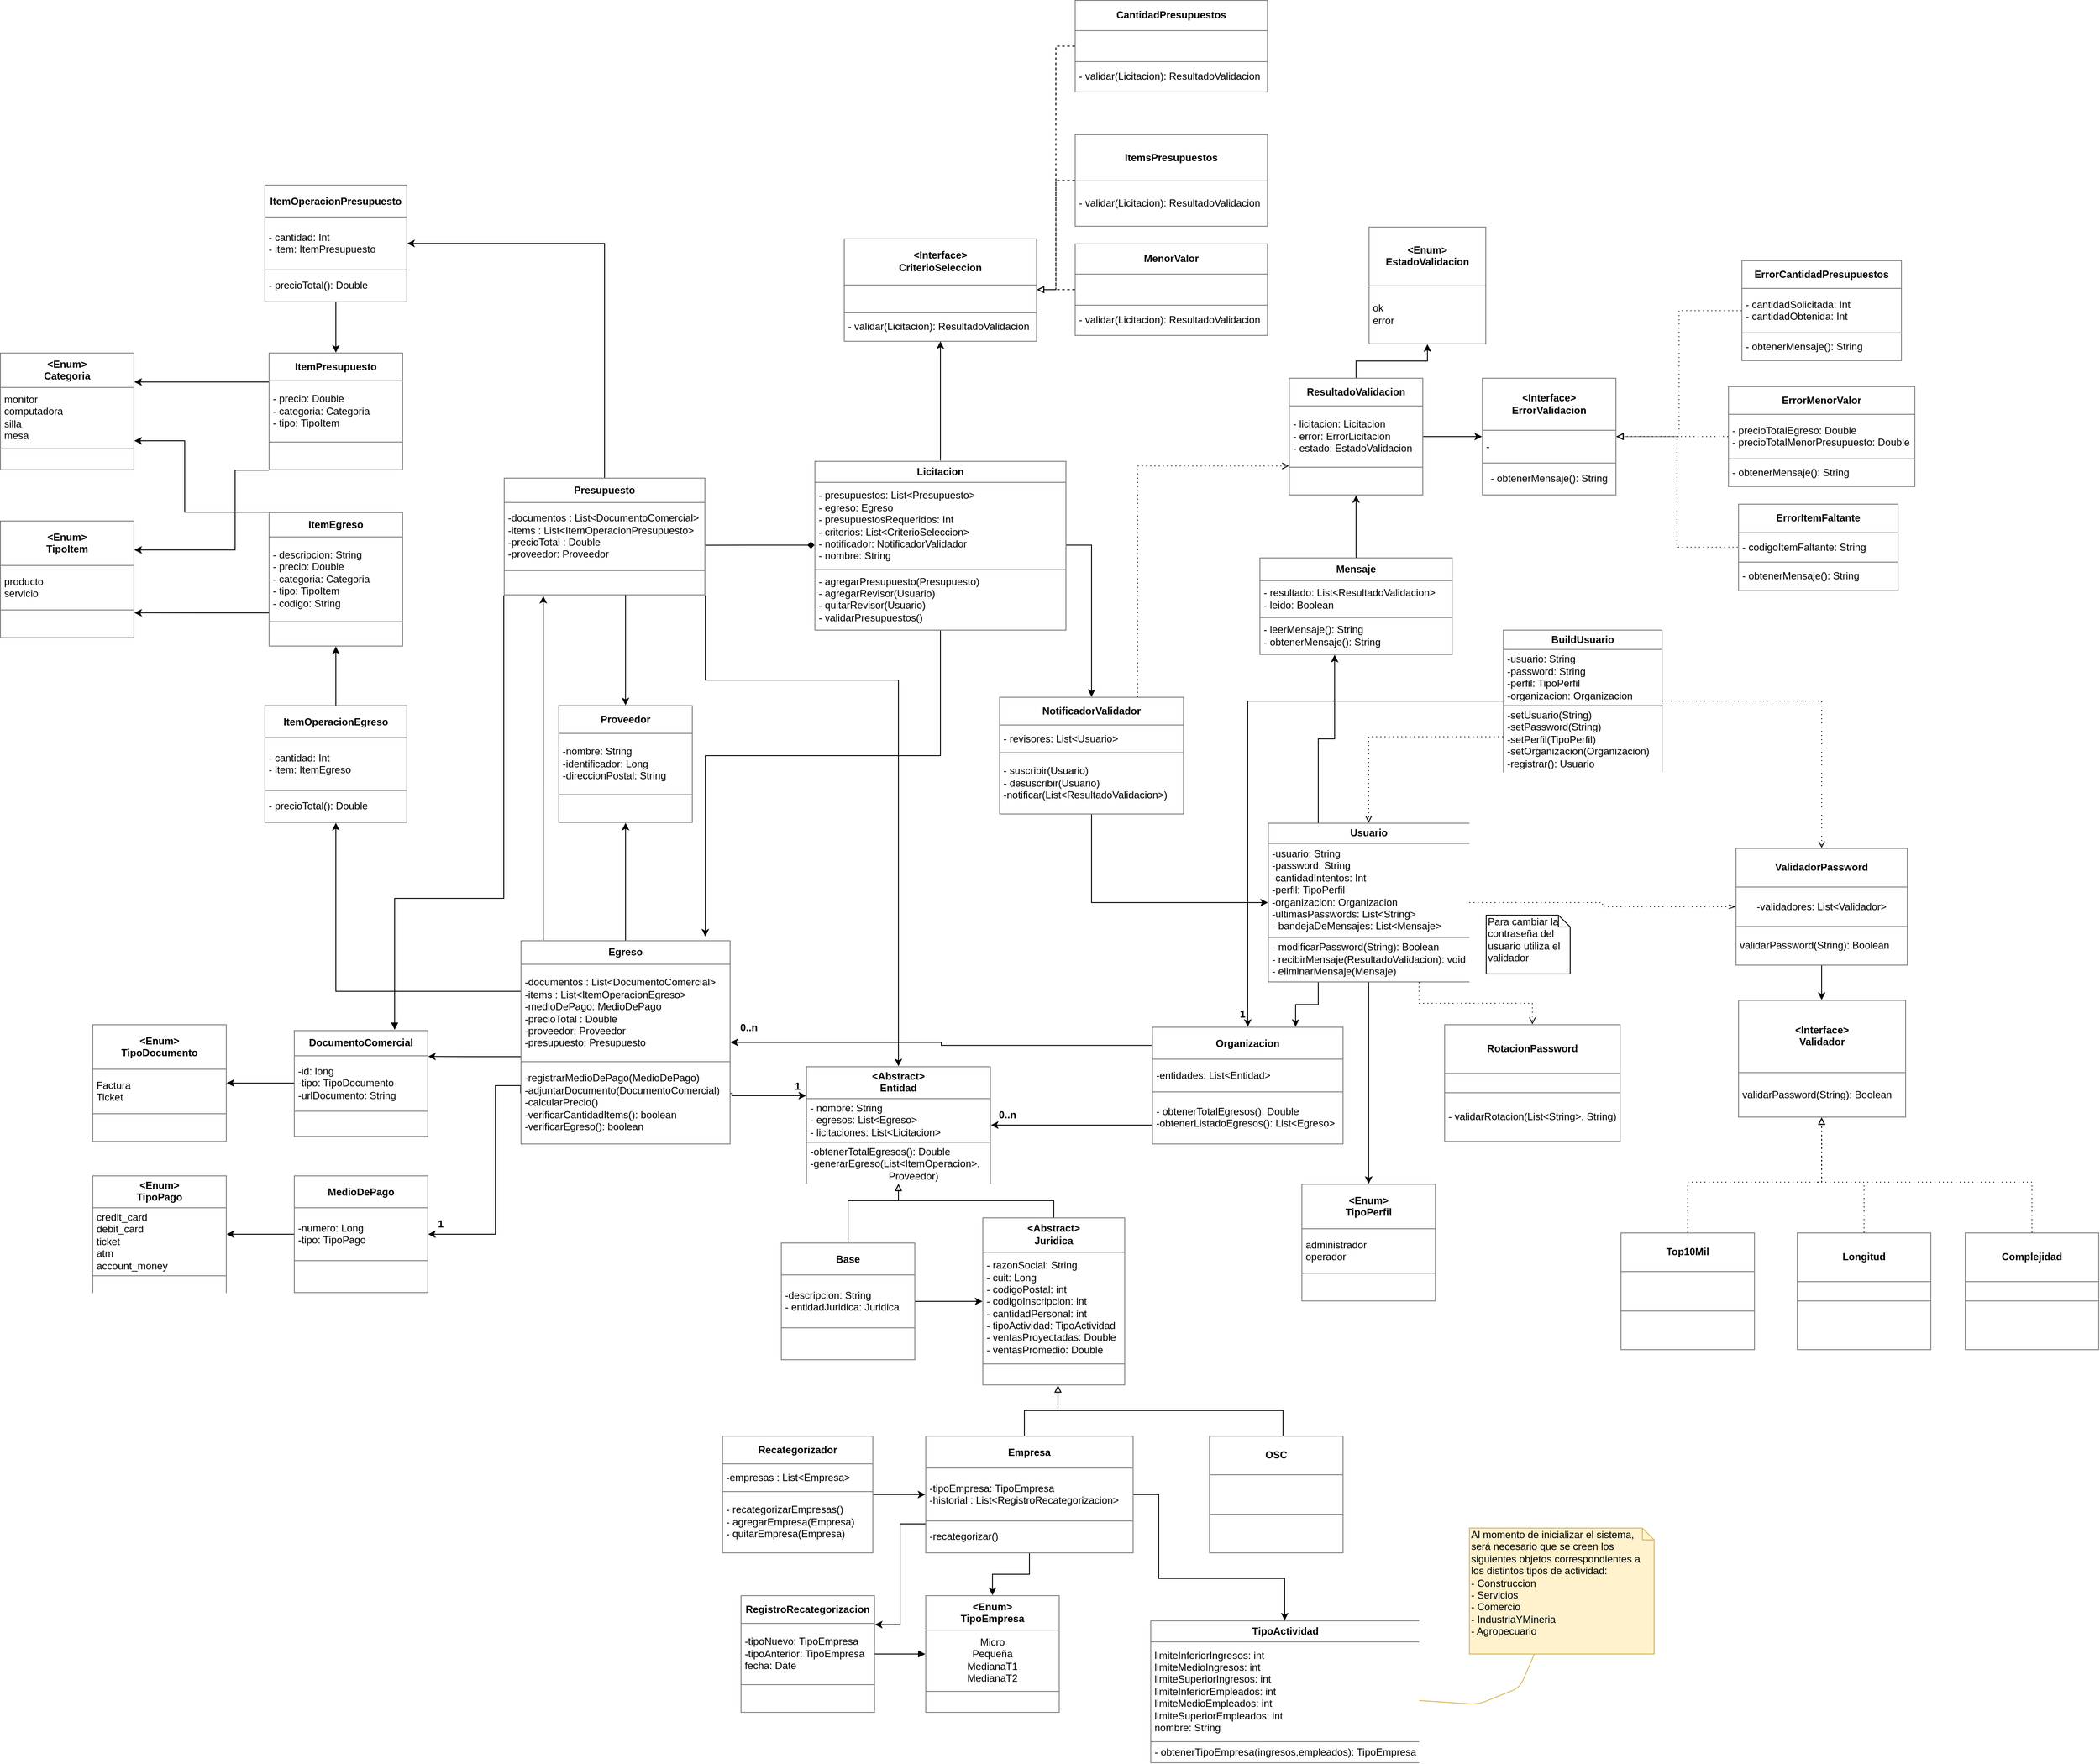 <mxfile version="13.0.3" type="device"><diagram id="C5RBs43oDa-KdzZeNtuy" name="Page-1"><mxGraphModel dx="1304" dy="600" grid="1" gridSize="10" guides="1" tooltips="1" connect="1" arrows="1" fold="1" page="1" pageScale="1" pageWidth="3300" pageHeight="2339" math="0" shadow="0"><root><mxCell id="WIyWlLk6GJQsqaUBKTNV-0"/><mxCell id="WIyWlLk6GJQsqaUBKTNV-1" parent="WIyWlLk6GJQsqaUBKTNV-0"/><mxCell id="IGZ9V1pA-fBzqYKsGPED-34" style="edgeStyle=orthogonalEdgeStyle;rounded=0;orthogonalLoop=1;jettySize=auto;html=1;exitX=1;exitY=0.75;exitDx=0;exitDy=0;entryX=0;entryY=0.25;entryDx=0;entryDy=0;endArrow=classic;endFill=1;" parent="WIyWlLk6GJQsqaUBKTNV-1" source="IGZ9V1pA-fBzqYKsGPED-2" target="IGZ9V1pA-fBzqYKsGPED-11" edge="1"><mxGeometry relative="1" as="geometry"><Array as="points"><mxPoint x="952" y="1362"/><mxPoint x="952" y="1365"/></Array></mxGeometry></mxCell><mxCell id="IGZ9V1pA-fBzqYKsGPED-36" style="edgeStyle=orthogonalEdgeStyle;rounded=0;orthogonalLoop=1;jettySize=auto;html=1;exitX=0;exitY=0.57;exitDx=0;exitDy=0;entryX=1;entryY=0.25;entryDx=0;entryDy=0;endArrow=classic;endFill=1;exitPerimeter=0;" parent="WIyWlLk6GJQsqaUBKTNV-1" source="IGZ9V1pA-fBzqYKsGPED-2" target="IGZ9V1pA-fBzqYKsGPED-4" edge="1"><mxGeometry relative="1" as="geometry"/></mxCell><mxCell id="IGZ9V1pA-fBzqYKsGPED-37" style="edgeStyle=orthogonalEdgeStyle;rounded=0;orthogonalLoop=1;jettySize=auto;html=1;exitX=0;exitY=0.75;exitDx=0;exitDy=0;entryX=1;entryY=0.5;entryDx=0;entryDy=0;endArrow=classic;endFill=1;" parent="WIyWlLk6GJQsqaUBKTNV-1" source="IGZ9V1pA-fBzqYKsGPED-2" target="IGZ9V1pA-fBzqYKsGPED-10" edge="1"><mxGeometry relative="1" as="geometry"><Array as="points"><mxPoint x="670" y="1353"/><mxPoint x="670" y="1530"/></Array></mxGeometry></mxCell><mxCell id="IGZ9V1pA-fBzqYKsGPED-38" style="edgeStyle=orthogonalEdgeStyle;rounded=0;orthogonalLoop=1;jettySize=auto;html=1;exitX=0.5;exitY=0;exitDx=0;exitDy=0;endArrow=classic;endFill=1;" parent="WIyWlLk6GJQsqaUBKTNV-1" source="IGZ9V1pA-fBzqYKsGPED-2" target="IGZ9V1pA-fBzqYKsGPED-3" edge="1"><mxGeometry relative="1" as="geometry"/></mxCell><mxCell id="wVOsoD_R0a3lJRh_l2Me-0" style="edgeStyle=orthogonalEdgeStyle;rounded=0;orthogonalLoop=1;jettySize=auto;html=1;entryX=0.196;entryY=1.004;entryDx=0;entryDy=0;entryPerimeter=0;exitX=0.108;exitY=0.003;exitDx=0;exitDy=0;exitPerimeter=0;" parent="WIyWlLk6GJQsqaUBKTNV-1" source="IGZ9V1pA-fBzqYKsGPED-2" target="ogY3jncnYSZkZG3_rg1J-29" edge="1"><mxGeometry relative="1" as="geometry"><mxPoint x="727" y="1207" as="sourcePoint"/><Array as="points"/></mxGeometry></mxCell><mxCell id="vQ1EikMm5EpKKPUbVvtT-9" style="edgeStyle=orthogonalEdgeStyle;rounded=0;orthogonalLoop=1;jettySize=auto;html=1;entryX=0.5;entryY=1;entryDx=0;entryDy=0;exitX=0;exitY=0.25;exitDx=0;exitDy=0;" parent="WIyWlLk6GJQsqaUBKTNV-1" source="IGZ9V1pA-fBzqYKsGPED-2" target="vQ1EikMm5EpKKPUbVvtT-2" edge="1"><mxGeometry relative="1" as="geometry"/></mxCell><mxCell id="IGZ9V1pA-fBzqYKsGPED-2" value="&lt;table style=&quot;width: 100% ; height: 100% ; border-collapse: collapse&quot; width=&quot;100%&quot; cellpadding=&quot;4&quot; border=&quot;1&quot;&gt;&lt;tbody&gt;&lt;tr&gt;&lt;th align=&quot;center&quot;&gt;Egreso&lt;/th&gt;&lt;/tr&gt;&lt;tr&gt;&lt;td&gt;-documentos : List&amp;lt;DocumentoComercial&amp;gt;&lt;br&gt;-items : List&amp;lt;ItemOperacionEgreso&amp;gt;&lt;br&gt;-medioDePago: MedioDePago&lt;br&gt;-precioTotal : Double&lt;br&gt;-proveedor: Proveedor&lt;br&gt;-presupuesto: Presupuesto&lt;br&gt;&lt;/td&gt;&lt;/tr&gt;&lt;tr&gt;&lt;td&gt;-registrarMedioDePago(MedioDePago)&lt;br&gt;-adjuntarDocumento(DocumentoComercial)&lt;br&gt;-calcularPrecio()&lt;br&gt;-verificarCantidadItems(): boolean&lt;br&gt;-verificarEgreso(): boolean&lt;/td&gt;&lt;/tr&gt;&lt;/tbody&gt;&lt;/table&gt;" style="text;html=1;strokeColor=none;fillColor=none;overflow=fill;" parent="WIyWlLk6GJQsqaUBKTNV-1" vertex="1"><mxGeometry x="700" y="1180" width="250" height="243" as="geometry"/></mxCell><mxCell id="IGZ9V1pA-fBzqYKsGPED-3" value="&lt;table border=&quot;1&quot; width=&quot;100%&quot; cellpadding=&quot;4&quot; style=&quot;width: 100% ; height: 100% ; border-collapse: collapse&quot;&gt;&lt;tbody&gt;&lt;tr&gt;&lt;th align=&quot;center&quot;&gt;Proveedor&lt;/th&gt;&lt;/tr&gt;&lt;tr&gt;&lt;td&gt;-nombre: String&lt;br&gt;-identificador: Long&lt;br&gt;-direccionPostal: String&lt;/td&gt;&lt;/tr&gt;&lt;tr&gt;&lt;td align=&quot;center&quot;&gt;&lt;br&gt;&lt;/td&gt;&lt;/tr&gt;&lt;/tbody&gt;&lt;/table&gt;" style="text;html=1;strokeColor=none;fillColor=none;overflow=fill;" parent="WIyWlLk6GJQsqaUBKTNV-1" vertex="1"><mxGeometry x="745" y="900" width="160" height="140" as="geometry"/></mxCell><mxCell id="SlPl96g3twZow8_ht8T4-2" style="edgeStyle=orthogonalEdgeStyle;rounded=0;orthogonalLoop=1;jettySize=auto;html=1;exitX=0;exitY=0.5;exitDx=0;exitDy=0;entryX=1;entryY=0.5;entryDx=0;entryDy=0;" parent="WIyWlLk6GJQsqaUBKTNV-1" source="IGZ9V1pA-fBzqYKsGPED-4" target="CbmiyuGkJGyMth4qVN6U-0" edge="1"><mxGeometry relative="1" as="geometry"/></mxCell><mxCell id="IGZ9V1pA-fBzqYKsGPED-4" value="&lt;table border=&quot;1&quot; width=&quot;100%&quot; cellpadding=&quot;4&quot; style=&quot;width: 100% ; height: 100% ; border-collapse: collapse&quot;&gt;&lt;tbody&gt;&lt;tr&gt;&lt;th align=&quot;center&quot;&gt;DocumentoComercial&lt;/th&gt;&lt;/tr&gt;&lt;tr&gt;&lt;td&gt;-id: long&lt;br&gt;-tipo: TipoDocumento&lt;br&gt;-urlDocumento: String&lt;/td&gt;&lt;/tr&gt;&lt;tr&gt;&lt;td align=&quot;center&quot;&gt;&lt;br&gt;&lt;/td&gt;&lt;/tr&gt;&lt;/tbody&gt;&lt;/table&gt;" style="text;html=1;strokeColor=none;fillColor=none;overflow=fill;" parent="WIyWlLk6GJQsqaUBKTNV-1" vertex="1"><mxGeometry x="430" y="1286.5" width="160" height="127" as="geometry"/></mxCell><mxCell id="IGZ9V1pA-fBzqYKsGPED-8" value="&lt;table border=&quot;1&quot; width=&quot;100%&quot; cellpadding=&quot;4&quot; style=&quot;width: 100% ; height: 100% ; border-collapse: collapse&quot;&gt;&lt;tbody&gt;&lt;tr&gt;&lt;th align=&quot;center&quot;&gt;&amp;lt;Enum&amp;gt;&lt;br&gt;TipoItem&lt;br&gt;&lt;/th&gt;&lt;/tr&gt;&lt;tr&gt;&lt;td&gt;producto&lt;br&gt;servicio&lt;/td&gt;&lt;/tr&gt;&lt;tr&gt;&lt;td align=&quot;center&quot;&gt;&lt;br&gt;&lt;/td&gt;&lt;/tr&gt;&lt;/tbody&gt;&lt;/table&gt;" style="text;html=1;strokeColor=none;fillColor=none;overflow=fill;" parent="WIyWlLk6GJQsqaUBKTNV-1" vertex="1"><mxGeometry x="80" y="680" width="160" height="140" as="geometry"/></mxCell><mxCell id="IGZ9V1pA-fBzqYKsGPED-9" value="&lt;table border=&quot;1&quot; width=&quot;100%&quot; cellpadding=&quot;4&quot; style=&quot;width: 100% ; height: 100% ; border-collapse: collapse&quot;&gt;&lt;tbody&gt;&lt;tr&gt;&lt;th align=&quot;center&quot;&gt;&amp;lt;Enum&amp;gt;&lt;br&gt;TipoPago&lt;/th&gt;&lt;/tr&gt;&lt;tr&gt;&lt;td&gt;&lt;span style=&quot;font-size: 12.25px&quot;&gt;credit_card&lt;br&gt;&lt;/span&gt;debit_card&lt;br&gt;ticket&lt;br&gt;atm&lt;br&gt;account_money&lt;br&gt;&lt;/td&gt;&lt;/tr&gt;&lt;tr&gt;&lt;td align=&quot;center&quot;&gt;&lt;br&gt;&lt;/td&gt;&lt;/tr&gt;&lt;/tbody&gt;&lt;/table&gt;" style="text;html=1;strokeColor=none;fillColor=none;overflow=fill;" parent="WIyWlLk6GJQsqaUBKTNV-1" vertex="1"><mxGeometry x="190" y="1460" width="160" height="140" as="geometry"/></mxCell><mxCell id="SlPl96g3twZow8_ht8T4-0" style="edgeStyle=orthogonalEdgeStyle;rounded=0;orthogonalLoop=1;jettySize=auto;html=1;exitX=0;exitY=0.5;exitDx=0;exitDy=0;entryX=1;entryY=0.5;entryDx=0;entryDy=0;" parent="WIyWlLk6GJQsqaUBKTNV-1" source="IGZ9V1pA-fBzqYKsGPED-10" target="IGZ9V1pA-fBzqYKsGPED-9" edge="1"><mxGeometry relative="1" as="geometry"/></mxCell><mxCell id="IGZ9V1pA-fBzqYKsGPED-10" value="&lt;table border=&quot;1&quot; width=&quot;100%&quot; cellpadding=&quot;4&quot; style=&quot;width: 100% ; height: 100% ; border-collapse: collapse&quot;&gt;&lt;tbody&gt;&lt;tr&gt;&lt;th align=&quot;center&quot;&gt;MedioDePago&lt;/th&gt;&lt;/tr&gt;&lt;tr&gt;&lt;td&gt;-numero: Long&lt;br&gt;-tipo: TipoPago&lt;/td&gt;&lt;/tr&gt;&lt;tr&gt;&lt;td align=&quot;center&quot;&gt;&lt;br&gt;&lt;/td&gt;&lt;/tr&gt;&lt;/tbody&gt;&lt;/table&gt;" style="text;html=1;strokeColor=none;fillColor=none;overflow=fill;" parent="WIyWlLk6GJQsqaUBKTNV-1" vertex="1"><mxGeometry x="430" y="1460" width="160" height="140" as="geometry"/></mxCell><mxCell id="IGZ9V1pA-fBzqYKsGPED-11" value="&lt;table border=&quot;1&quot; width=&quot;100%&quot; cellpadding=&quot;4&quot; style=&quot;width: 100% ; height: 100% ; border-collapse: collapse&quot;&gt;&lt;tbody&gt;&lt;tr&gt;&lt;th align=&quot;center&quot;&gt;&amp;lt;Abstract&amp;gt;&lt;br&gt;Entidad&lt;/th&gt;&lt;/tr&gt;&lt;tr&gt;&lt;td&gt;- nombre: String&lt;br&gt;- egresos: List&amp;lt;Egreso&amp;gt;&lt;br&gt;- licitaciones: List&amp;lt;Licitacion&amp;gt;&lt;/td&gt;&lt;/tr&gt;&lt;tr&gt;&lt;td&gt;-obtenerTotalEgresos(): Double&lt;br&gt;-generarEgreso(List&amp;lt;ItemOperacion&amp;gt;,&lt;br style=&quot;text-align: left&quot;&gt;&lt;span style=&quot;text-align: left&quot;&gt;&amp;nbsp; &amp;nbsp; &amp;nbsp; &amp;nbsp; &amp;nbsp; &amp;nbsp; &amp;nbsp; &amp;nbsp; &amp;nbsp; &amp;nbsp; &amp;nbsp; &amp;nbsp; &amp;nbsp; &amp;nbsp; Proveedor)&lt;/span&gt;&lt;br&gt;&lt;/td&gt;&lt;/tr&gt;&lt;/tbody&gt;&lt;/table&gt;" style="text;html=1;strokeColor=none;fillColor=none;overflow=fill;" parent="WIyWlLk6GJQsqaUBKTNV-1" vertex="1"><mxGeometry x="1040" y="1330" width="220" height="140" as="geometry"/></mxCell><mxCell id="IGZ9V1pA-fBzqYKsGPED-15" value="" style="edgeStyle=orthogonalEdgeStyle;rounded=0;orthogonalLoop=1;jettySize=auto;html=1;" parent="WIyWlLk6GJQsqaUBKTNV-1" source="IGZ9V1pA-fBzqYKsGPED-12" target="IGZ9V1pA-fBzqYKsGPED-14" edge="1"><mxGeometry relative="1" as="geometry"/></mxCell><mxCell id="ZgGTMpGVi06m981hyCcq-0" style="edgeStyle=orthogonalEdgeStyle;rounded=0;orthogonalLoop=1;jettySize=auto;html=1;exitX=0.5;exitY=0;exitDx=0;exitDy=0;entryX=0.5;entryY=1;entryDx=0;entryDy=0;endArrow=block;endFill=0;" parent="WIyWlLk6GJQsqaUBKTNV-1" source="IGZ9V1pA-fBzqYKsGPED-12" target="IGZ9V1pA-fBzqYKsGPED-11" edge="1"><mxGeometry relative="1" as="geometry"><Array as="points"><mxPoint x="1090" y="1490"/><mxPoint x="1150" y="1490"/></Array></mxGeometry></mxCell><mxCell id="IGZ9V1pA-fBzqYKsGPED-12" value="&lt;table border=&quot;1&quot; width=&quot;100%&quot; cellpadding=&quot;4&quot; style=&quot;width: 100% ; height: 100% ; border-collapse: collapse&quot;&gt;&lt;tbody&gt;&lt;tr&gt;&lt;th align=&quot;center&quot;&gt;Base&lt;/th&gt;&lt;/tr&gt;&lt;tr&gt;&lt;td&gt;-descripcion: String&lt;br&gt;- entidadJuridica: Juridica&lt;/td&gt;&lt;/tr&gt;&lt;tr&gt;&lt;td align=&quot;center&quot;&gt;&lt;br&gt;&lt;/td&gt;&lt;/tr&gt;&lt;/tbody&gt;&lt;/table&gt;" style="text;html=1;strokeColor=none;fillColor=none;overflow=fill;" parent="WIyWlLk6GJQsqaUBKTNV-1" vertex="1"><mxGeometry x="1010" y="1540" width="160" height="140" as="geometry"/></mxCell><mxCell id="nPg9WKboAB5NRNRsxS_f-8" style="edgeStyle=orthogonalEdgeStyle;rounded=0;orthogonalLoop=1;jettySize=auto;html=1;exitX=0.5;exitY=0;exitDx=0;exitDy=0;endArrow=block;endFill=0;" parent="WIyWlLk6GJQsqaUBKTNV-1" source="IGZ9V1pA-fBzqYKsGPED-14" target="IGZ9V1pA-fBzqYKsGPED-11" edge="1"><mxGeometry relative="1" as="geometry"><mxPoint x="1140" y="1470" as="targetPoint"/></mxGeometry></mxCell><mxCell id="IGZ9V1pA-fBzqYKsGPED-14" value="&lt;table border=&quot;1&quot; width=&quot;100%&quot; cellpadding=&quot;4&quot; style=&quot;width: 100% ; height: 100% ; border-collapse: collapse&quot;&gt;&lt;tbody&gt;&lt;tr&gt;&lt;th align=&quot;center&quot;&gt;&amp;lt;Abstract&amp;gt;&lt;br&gt;Juridica&lt;/th&gt;&lt;/tr&gt;&lt;tr&gt;&lt;td&gt;- razonSocial: String&lt;br&gt;- cuit: Long&lt;br&gt;- codigoPostal: int&lt;br&gt;- codigoInscripcion: int&lt;br&gt;- cantidadPersonal: int&lt;br&gt;- tipoActividad: TipoActividad&lt;br&gt;- ventasProyectadas: Double&lt;br&gt;- ventasPromedio: Double&lt;/td&gt;&lt;/tr&gt;&lt;tr&gt;&lt;td align=&quot;center&quot;&gt;&lt;br&gt;&lt;/td&gt;&lt;/tr&gt;&lt;/tbody&gt;&lt;/table&gt;" style="text;html=1;strokeColor=none;fillColor=none;overflow=fill;" parent="WIyWlLk6GJQsqaUBKTNV-1" vertex="1"><mxGeometry x="1250" y="1510" width="170" height="200" as="geometry"/></mxCell><mxCell id="IGZ9V1pA-fBzqYKsGPED-27" style="edgeStyle=orthogonalEdgeStyle;rounded=0;orthogonalLoop=1;jettySize=auto;html=1;endArrow=block;endFill=0;" parent="WIyWlLk6GJQsqaUBKTNV-1" source="IGZ9V1pA-fBzqYKsGPED-17" target="IGZ9V1pA-fBzqYKsGPED-14" edge="1"><mxGeometry relative="1" as="geometry"><Array as="points"><mxPoint x="1300" y="1740"/><mxPoint x="1340" y="1740"/></Array></mxGeometry></mxCell><mxCell id="ZgGTMpGVi06m981hyCcq-23" style="edgeStyle=orthogonalEdgeStyle;rounded=0;orthogonalLoop=1;jettySize=auto;html=1;exitX=0.5;exitY=1;exitDx=0;exitDy=0;entryX=0.5;entryY=0;entryDx=0;entryDy=0;startArrow=none;startFill=0;endArrow=classic;endFill=1;" parent="WIyWlLk6GJQsqaUBKTNV-1" source="IGZ9V1pA-fBzqYKsGPED-17" target="ZgGTMpGVi06m981hyCcq-20" edge="1"><mxGeometry relative="1" as="geometry"/></mxCell><mxCell id="6ykHlTUyIw1i266FwEB8-2" style="edgeStyle=orthogonalEdgeStyle;rounded=0;orthogonalLoop=1;jettySize=auto;html=1;exitX=0;exitY=0.75;exitDx=0;exitDy=0;entryX=1;entryY=0.25;entryDx=0;entryDy=0;" parent="WIyWlLk6GJQsqaUBKTNV-1" source="IGZ9V1pA-fBzqYKsGPED-17" target="6ykHlTUyIw1i266FwEB8-1" edge="1"><mxGeometry relative="1" as="geometry"/></mxCell><mxCell id="IGZ9V1pA-fBzqYKsGPED-17" value="&lt;table border=&quot;1&quot; width=&quot;100%&quot; cellpadding=&quot;4&quot; style=&quot;width: 100% ; height: 100% ; border-collapse: collapse&quot;&gt;&lt;tbody&gt;&lt;tr&gt;&lt;th align=&quot;center&quot;&gt;Empresa&lt;/th&gt;&lt;/tr&gt;&lt;tr&gt;&lt;td&gt;-tipoEmpresa: TipoEmpresa&lt;br&gt;-historial : List&amp;lt;RegistroRecategorizacion&amp;gt;&lt;/td&gt;&lt;/tr&gt;&lt;tr&gt;&lt;td&gt;-recategorizar()&lt;/td&gt;&lt;/tr&gt;&lt;/tbody&gt;&lt;/table&gt;" style="text;html=1;strokeColor=none;fillColor=none;overflow=fill;" parent="WIyWlLk6GJQsqaUBKTNV-1" vertex="1"><mxGeometry x="1182" y="1770" width="248" height="140" as="geometry"/></mxCell><mxCell id="IGZ9V1pA-fBzqYKsGPED-28" style="edgeStyle=orthogonalEdgeStyle;rounded=0;orthogonalLoop=1;jettySize=auto;html=1;endArrow=block;endFill=0;exitX=0.55;exitY=0;exitDx=0;exitDy=0;exitPerimeter=0;" parent="WIyWlLk6GJQsqaUBKTNV-1" source="IGZ9V1pA-fBzqYKsGPED-18" target="IGZ9V1pA-fBzqYKsGPED-14" edge="1"><mxGeometry relative="1" as="geometry"><mxPoint x="1330" y="1710" as="targetPoint"/><Array as="points"><mxPoint x="1608" y="1740"/><mxPoint x="1340" y="1740"/></Array></mxGeometry></mxCell><mxCell id="IGZ9V1pA-fBzqYKsGPED-18" value="&lt;table border=&quot;1&quot; width=&quot;100%&quot; cellpadding=&quot;4&quot; style=&quot;width: 100% ; height: 100% ; border-collapse: collapse&quot;&gt;&lt;tbody&gt;&lt;tr&gt;&lt;th align=&quot;center&quot;&gt;OSC&lt;/th&gt;&lt;/tr&gt;&lt;tr&gt;&lt;td align=&quot;center&quot;&gt;&lt;br&gt;&lt;/td&gt;&lt;/tr&gt;&lt;tr&gt;&lt;td align=&quot;center&quot;&gt;&lt;br&gt;&lt;/td&gt;&lt;/tr&gt;&lt;/tbody&gt;&lt;/table&gt;" style="text;html=1;strokeColor=none;fillColor=none;overflow=fill;" parent="WIyWlLk6GJQsqaUBKTNV-1" vertex="1"><mxGeometry x="1520" y="1770" width="160" height="140" as="geometry"/></mxCell><mxCell id="IGZ9V1pA-fBzqYKsGPED-23" style="edgeStyle=orthogonalEdgeStyle;rounded=0;orthogonalLoop=1;jettySize=auto;html=1;entryX=0.5;entryY=1;entryDx=0;entryDy=0;endArrow=block;endFill=0;dashed=1;dashPattern=1 4;exitX=0.5;exitY=0;exitDx=0;exitDy=0;" parent="WIyWlLk6GJQsqaUBKTNV-1" source="IGZ9V1pA-fBzqYKsGPED-19" target="ZgGTMpGVi06m981hyCcq-10" edge="1"><mxGeometry relative="1" as="geometry"><Array as="points"><mxPoint x="2090" y="1468"/><mxPoint x="2250" y="1468"/></Array></mxGeometry></mxCell><mxCell id="IGZ9V1pA-fBzqYKsGPED-19" value="&lt;table border=&quot;1&quot; width=&quot;100%&quot; cellpadding=&quot;4&quot; style=&quot;width: 100% ; height: 100% ; border-collapse: collapse&quot;&gt;&lt;tbody&gt;&lt;tr&gt;&lt;th align=&quot;center&quot;&gt;Top10Mil&lt;/th&gt;&lt;/tr&gt;&lt;tr&gt;&lt;td align=&quot;center&quot;&gt;&lt;br&gt;&lt;/td&gt;&lt;/tr&gt;&lt;tr&gt;&lt;td align=&quot;center&quot;&gt;&lt;br&gt;&lt;/td&gt;&lt;/tr&gt;&lt;/tbody&gt;&lt;/table&gt;" style="text;html=1;strokeColor=none;fillColor=none;overflow=fill;" parent="WIyWlLk6GJQsqaUBKTNV-1" vertex="1"><mxGeometry x="2010" y="1528" width="160" height="140" as="geometry"/></mxCell><mxCell id="IGZ9V1pA-fBzqYKsGPED-24" style="edgeStyle=orthogonalEdgeStyle;rounded=0;orthogonalLoop=1;jettySize=auto;html=1;endArrow=block;endFill=0;entryX=0.5;entryY=1;entryDx=0;entryDy=0;dashed=1;dashPattern=1 4;" parent="WIyWlLk6GJQsqaUBKTNV-1" source="IGZ9V1pA-fBzqYKsGPED-20" target="ZgGTMpGVi06m981hyCcq-10" edge="1"><mxGeometry relative="1" as="geometry"><mxPoint x="1420" y="1848" as="targetPoint"/><Array as="points"><mxPoint x="2300" y="1468"/><mxPoint x="2250" y="1468"/></Array></mxGeometry></mxCell><mxCell id="IGZ9V1pA-fBzqYKsGPED-20" value="&lt;table border=&quot;1&quot; width=&quot;100%&quot; cellpadding=&quot;4&quot; style=&quot;width: 100% ; height: 100% ; border-collapse: collapse&quot;&gt;&lt;tbody&gt;&lt;tr&gt;&lt;th align=&quot;center&quot;&gt;Longitud&lt;/th&gt;&lt;/tr&gt;&lt;tr&gt;&lt;td align=&quot;center&quot;&gt;&lt;/td&gt;&lt;/tr&gt;&lt;tr&gt;&lt;td align=&quot;center&quot;&gt;&lt;br&gt;&lt;/td&gt;&lt;/tr&gt;&lt;/tbody&gt;&lt;/table&gt;" style="text;html=1;strokeColor=none;fillColor=none;overflow=fill;" parent="WIyWlLk6GJQsqaUBKTNV-1" vertex="1"><mxGeometry x="2220" y="1528" width="160" height="140" as="geometry"/></mxCell><mxCell id="IGZ9V1pA-fBzqYKsGPED-25" style="edgeStyle=orthogonalEdgeStyle;rounded=0;orthogonalLoop=1;jettySize=auto;html=1;endArrow=block;endFill=0;entryX=0.5;entryY=1;entryDx=0;entryDy=0;dashed=1;dashPattern=1 4;" parent="WIyWlLk6GJQsqaUBKTNV-1" source="IGZ9V1pA-fBzqYKsGPED-21" target="ZgGTMpGVi06m981hyCcq-10" edge="1"><mxGeometry relative="1" as="geometry"><mxPoint x="1420" y="1848" as="targetPoint"/><Array as="points"><mxPoint x="2242" y="1468"/><mxPoint x="2142" y="1468"/></Array></mxGeometry></mxCell><mxCell id="IGZ9V1pA-fBzqYKsGPED-21" value="&lt;table border=&quot;1&quot; width=&quot;100%&quot; cellpadding=&quot;4&quot; style=&quot;width: 100% ; height: 100% ; border-collapse: collapse&quot;&gt;&lt;tbody&gt;&lt;tr&gt;&lt;th align=&quot;center&quot;&gt;Complejidad&lt;/th&gt;&lt;/tr&gt;&lt;tr&gt;&lt;td align=&quot;center&quot;&gt;&lt;/td&gt;&lt;/tr&gt;&lt;tr&gt;&lt;td align=&quot;center&quot;&gt;&lt;br&gt;&lt;/td&gt;&lt;/tr&gt;&lt;/tbody&gt;&lt;/table&gt;" style="text;html=1;strokeColor=none;fillColor=none;overflow=fill;" parent="WIyWlLk6GJQsqaUBKTNV-1" vertex="1"><mxGeometry x="2420" y="1528" width="160" height="140" as="geometry"/></mxCell><mxCell id="IGZ9V1pA-fBzqYKsGPED-22" value="&lt;table border=&quot;1&quot; width=&quot;100%&quot; cellpadding=&quot;4&quot; style=&quot;width: 100% ; height: 100% ; border-collapse: collapse&quot;&gt;&lt;tbody&gt;&lt;tr&gt;&lt;th align=&quot;center&quot;&gt;RotacionPassword&lt;/th&gt;&lt;/tr&gt;&lt;tr&gt;&lt;td align=&quot;center&quot;&gt;&lt;/td&gt;&lt;/tr&gt;&lt;tr&gt;&lt;td&gt;- validarRotacion(List&amp;lt;String&amp;gt;, String)&lt;/td&gt;&lt;/tr&gt;&lt;/tbody&gt;&lt;/table&gt;" style="text;html=1;strokeColor=none;fillColor=none;overflow=fill;" parent="WIyWlLk6GJQsqaUBKTNV-1" vertex="1"><mxGeometry x="1800" y="1280" width="210" height="140" as="geometry"/></mxCell><mxCell id="ZgGTMpGVi06m981hyCcq-21" style="edgeStyle=orthogonalEdgeStyle;rounded=0;orthogonalLoop=1;jettySize=auto;html=1;exitX=1;exitY=0.5;exitDx=0;exitDy=0;dashed=1;dashPattern=1 4;startArrow=none;startFill=0;endArrow=openThin;endFill=0;entryX=0;entryY=0.5;entryDx=0;entryDy=0;" parent="WIyWlLk6GJQsqaUBKTNV-1" source="IGZ9V1pA-fBzqYKsGPED-29" target="ZgGTMpGVi06m981hyCcq-11" edge="1"><mxGeometry relative="1" as="geometry"><mxPoint x="2070" y="1135" as="targetPoint"/></mxGeometry></mxCell><mxCell id="ogY3jncnYSZkZG3_rg1J-31" style="edgeStyle=orthogonalEdgeStyle;rounded=0;orthogonalLoop=1;jettySize=auto;html=1;exitX=0.25;exitY=0;exitDx=0;exitDy=0;entryX=0.389;entryY=0.999;entryDx=0;entryDy=0;endArrow=classic;endFill=1;entryPerimeter=0;" parent="WIyWlLk6GJQsqaUBKTNV-1" source="IGZ9V1pA-fBzqYKsGPED-29" target="ogY3jncnYSZkZG3_rg1J-30" edge="1"><mxGeometry relative="1" as="geometry"/></mxCell><mxCell id="z0PS2EgGvdQhiHjOd0Bd-1" style="edgeStyle=orthogonalEdgeStyle;rounded=0;orthogonalLoop=1;jettySize=auto;html=1;exitX=0.75;exitY=1;exitDx=0;exitDy=0;dashed=1;dashPattern=1 4;endArrow=open;endFill=0;" parent="WIyWlLk6GJQsqaUBKTNV-1" source="IGZ9V1pA-fBzqYKsGPED-29" target="IGZ9V1pA-fBzqYKsGPED-22" edge="1"><mxGeometry relative="1" as="geometry"/></mxCell><mxCell id="SlPl96g3twZow8_ht8T4-3" style="edgeStyle=orthogonalEdgeStyle;rounded=0;orthogonalLoop=1;jettySize=auto;html=1;exitX=0.5;exitY=1;exitDx=0;exitDy=0;entryX=0.5;entryY=0;entryDx=0;entryDy=0;" parent="WIyWlLk6GJQsqaUBKTNV-1" source="IGZ9V1pA-fBzqYKsGPED-29" target="IGZ9V1pA-fBzqYKsGPED-30" edge="1"><mxGeometry relative="1" as="geometry"/></mxCell><mxCell id="IGZ9V1pA-fBzqYKsGPED-29" value="&lt;table border=&quot;1&quot; width=&quot;100%&quot; cellpadding=&quot;4&quot; style=&quot;width: 100% ; height: 100% ; border-collapse: collapse&quot;&gt;&lt;tbody&gt;&lt;tr&gt;&lt;th align=&quot;center&quot;&gt;Usuario&lt;/th&gt;&lt;/tr&gt;&lt;tr&gt;&lt;td&gt;-usuario: String&lt;br&gt;-password: String&lt;br&gt;-cantidadIntentos: Int&lt;br&gt;-perfil: TipoPerfil&lt;br&gt;-organizacion: Organizacion&lt;br&gt;-ultimasPasswords: List&amp;lt;String&amp;gt;&lt;br&gt;- bandejaDeMensajes: List&amp;lt;Mensaje&amp;gt;&lt;/td&gt;&lt;/tr&gt;&lt;tr&gt;&lt;td&gt;- modificarPassword(String): Boolean&lt;br&gt;- recibirMensaje(ResultadoValidacion): void&lt;br&gt;- eliminarMensaje(Mensaje)&lt;/td&gt;&lt;/tr&gt;&lt;/tbody&gt;&lt;/table&gt;" style="text;html=1;strokeColor=none;fillColor=none;overflow=fill;" parent="WIyWlLk6GJQsqaUBKTNV-1" vertex="1"><mxGeometry x="1590" y="1040" width="240" height="190" as="geometry"/></mxCell><mxCell id="IGZ9V1pA-fBzqYKsGPED-30" value="&lt;table border=&quot;1&quot; width=&quot;100%&quot; cellpadding=&quot;4&quot; style=&quot;width: 100% ; height: 100% ; border-collapse: collapse&quot;&gt;&lt;tbody&gt;&lt;tr&gt;&lt;th align=&quot;center&quot;&gt;&amp;lt;Enum&amp;gt;&lt;br&gt;TipoPerfil&lt;/th&gt;&lt;/tr&gt;&lt;tr&gt;&lt;td&gt;administrador&lt;br&gt;operador&lt;/td&gt;&lt;/tr&gt;&lt;tr&gt;&lt;td align=&quot;center&quot;&gt;&lt;br&gt;&lt;/td&gt;&lt;/tr&gt;&lt;/tbody&gt;&lt;/table&gt;" style="text;html=1;strokeColor=none;fillColor=none;overflow=fill;" parent="WIyWlLk6GJQsqaUBKTNV-1" vertex="1"><mxGeometry x="1630" y="1470" width="160" height="140" as="geometry"/></mxCell><mxCell id="IGZ9V1pA-fBzqYKsGPED-40" value="1" style="text;align=center;fontStyle=1;verticalAlign=middle;spacingLeft=3;spacingRight=3;strokeColor=none;rotatable=0;points=[[0,0.5],[1,0.5]];portConstraint=eastwest;" parent="WIyWlLk6GJQsqaUBKTNV-1" vertex="1"><mxGeometry x="1020" y="1340" width="20" height="26" as="geometry"/></mxCell><mxCell id="IGZ9V1pA-fBzqYKsGPED-41" value="1" style="text;align=center;fontStyle=1;verticalAlign=middle;spacingLeft=3;spacingRight=3;strokeColor=none;rotatable=0;points=[[0,0.5],[1,0.5]];portConstraint=eastwest;" parent="WIyWlLk6GJQsqaUBKTNV-1" vertex="1"><mxGeometry x="595" y="1504" width="20" height="26" as="geometry"/></mxCell><mxCell id="ZgGTMpGVi06m981hyCcq-10" value="&lt;table border=&quot;1&quot; width=&quot;100%&quot; cellpadding=&quot;4&quot; style=&quot;width: 100% ; height: 100% ; border-collapse: collapse&quot;&gt;&lt;tbody&gt;&lt;tr&gt;&lt;th align=&quot;center&quot;&gt;&amp;lt;Interface&amp;gt;&lt;br&gt;Validador&lt;br&gt;&lt;/th&gt;&lt;/tr&gt;&lt;tr&gt;&lt;td&gt;validarPassword(String): Boolean&lt;/td&gt;&lt;/tr&gt;&lt;/tbody&gt;&lt;/table&gt;" style="text;html=1;strokeColor=none;fillColor=none;overflow=fill;" parent="WIyWlLk6GJQsqaUBKTNV-1" vertex="1"><mxGeometry x="2149.5" y="1251" width="200" height="140" as="geometry"/></mxCell><mxCell id="ZgGTMpGVi06m981hyCcq-22" style="edgeStyle=orthogonalEdgeStyle;rounded=0;orthogonalLoop=1;jettySize=auto;html=1;exitX=0.5;exitY=1;exitDx=0;exitDy=0;entryX=0.5;entryY=0;entryDx=0;entryDy=0;startArrow=none;startFill=0;endArrow=classic;endFill=1;" parent="WIyWlLk6GJQsqaUBKTNV-1" source="ZgGTMpGVi06m981hyCcq-11" target="ZgGTMpGVi06m981hyCcq-10" edge="1"><mxGeometry relative="1" as="geometry"/></mxCell><mxCell id="ZgGTMpGVi06m981hyCcq-11" value="&lt;table border=&quot;1&quot; width=&quot;100%&quot; cellpadding=&quot;4&quot; style=&quot;width: 100% ; height: 100% ; border-collapse: collapse&quot;&gt;&lt;tbody&gt;&lt;tr&gt;&lt;th align=&quot;center&quot;&gt;ValidadorPassword&lt;/th&gt;&lt;/tr&gt;&lt;tr&gt;&lt;td align=&quot;center&quot;&gt;-validadores: List&amp;lt;Validador&amp;gt;&lt;/td&gt;&lt;/tr&gt;&lt;tr&gt;&lt;td&gt;validarPassword(String): Boolean&lt;/td&gt;&lt;/tr&gt;&lt;/tbody&gt;&lt;/table&gt;" style="text;html=1;strokeColor=none;fillColor=none;overflow=fill;" parent="WIyWlLk6GJQsqaUBKTNV-1" vertex="1"><mxGeometry x="2147" y="1070" width="205" height="140" as="geometry"/></mxCell><mxCell id="ZgGTMpGVi06m981hyCcq-20" value="&lt;table border=&quot;1&quot; width=&quot;100%&quot; cellpadding=&quot;4&quot; style=&quot;width: 100% ; height: 100% ; border-collapse: collapse&quot;&gt;&lt;tbody&gt;&lt;tr&gt;&lt;th align=&quot;center&quot;&gt;&amp;lt;Enum&amp;gt;&lt;br&gt;TipoEmpresa&lt;/th&gt;&lt;/tr&gt;&lt;tr&gt;&lt;td align=&quot;center&quot;&gt;Micro&lt;br&gt;Pequeña&lt;br&gt;MedianaT1&lt;br&gt;MedianaT2&lt;/td&gt;&lt;/tr&gt;&lt;tr&gt;&lt;td align=&quot;center&quot;&gt;&lt;br&gt;&lt;/td&gt;&lt;/tr&gt;&lt;/tbody&gt;&lt;/table&gt;" style="text;html=1;strokeColor=none;fillColor=none;overflow=fill;" parent="WIyWlLk6GJQsqaUBKTNV-1" vertex="1"><mxGeometry x="1182" y="1960" width="160" height="140" as="geometry"/></mxCell><mxCell id="CbmiyuGkJGyMth4qVN6U-0" value="&lt;table border=&quot;1&quot; width=&quot;100%&quot; cellpadding=&quot;4&quot; style=&quot;width: 100% ; height: 100% ; border-collapse: collapse&quot;&gt;&lt;tbody&gt;&lt;tr&gt;&lt;th align=&quot;center&quot;&gt;&amp;lt;Enum&amp;gt;&lt;br&gt;TipoDocumento&lt;br&gt;&lt;/th&gt;&lt;/tr&gt;&lt;tr&gt;&lt;td&gt;Factura&lt;br&gt;Ticket&lt;br&gt;&lt;/td&gt;&lt;/tr&gt;&lt;tr&gt;&lt;td align=&quot;center&quot;&gt;&lt;br&gt;&lt;/td&gt;&lt;/tr&gt;&lt;/tbody&gt;&lt;/table&gt;" style="text;html=1;strokeColor=none;fillColor=none;overflow=fill;" parent="WIyWlLk6GJQsqaUBKTNV-1" vertex="1"><mxGeometry x="190" y="1280" width="160" height="140" as="geometry"/></mxCell><mxCell id="CbmiyuGkJGyMth4qVN6U-2" style="edgeStyle=orthogonalEdgeStyle;rounded=0;orthogonalLoop=1;jettySize=auto;html=1;exitX=0.75;exitY=0;exitDx=0;exitDy=0;entryX=0.25;entryY=1;entryDx=0;entryDy=0;endArrow=none;endFill=0;startArrow=classic;startFill=1;" parent="WIyWlLk6GJQsqaUBKTNV-1" source="CbmiyuGkJGyMth4qVN6U-1" target="IGZ9V1pA-fBzqYKsGPED-29" edge="1"><mxGeometry relative="1" as="geometry"/></mxCell><mxCell id="CbmiyuGkJGyMth4qVN6U-3" style="edgeStyle=orthogonalEdgeStyle;rounded=0;orthogonalLoop=1;jettySize=auto;html=1;exitX=0.001;exitY=0.836;exitDx=0;exitDy=0;startArrow=none;startFill=0;endArrow=classic;endFill=1;exitPerimeter=0;" parent="WIyWlLk6GJQsqaUBKTNV-1" source="CbmiyuGkJGyMth4qVN6U-1" target="IGZ9V1pA-fBzqYKsGPED-11" edge="1"><mxGeometry relative="1" as="geometry"><Array as="points"/></mxGeometry></mxCell><mxCell id="CbmiyuGkJGyMth4qVN6U-4" style="edgeStyle=orthogonalEdgeStyle;rounded=0;orthogonalLoop=1;jettySize=auto;html=1;startArrow=none;startFill=0;endArrow=classic;endFill=1;exitX=-0.001;exitY=0.158;exitDx=0;exitDy=0;exitPerimeter=0;" parent="WIyWlLk6GJQsqaUBKTNV-1" source="CbmiyuGkJGyMth4qVN6U-1" target="IGZ9V1pA-fBzqYKsGPED-2" edge="1"><mxGeometry relative="1" as="geometry"><Array as="points"/><mxPoint x="1438" y="1305" as="sourcePoint"/></mxGeometry></mxCell><mxCell id="CbmiyuGkJGyMth4qVN6U-1" value="&lt;table border=&quot;1&quot; width=&quot;100%&quot; cellpadding=&quot;4&quot; style=&quot;width: 100% ; height: 100% ; border-collapse: collapse&quot;&gt;&lt;tbody&gt;&lt;tr&gt;&lt;th align=&quot;center&quot;&gt;Organizacion&lt;/th&gt;&lt;/tr&gt;&lt;tr&gt;&lt;td&gt;-entidades: List&amp;lt;Entidad&amp;gt;&lt;/td&gt;&lt;/tr&gt;&lt;tr&gt;&lt;td&gt;- obtenerTotalEgresos(): Double&lt;br&gt;-obtenerListadoEgresos(): List&amp;lt;Egreso&amp;gt;&lt;/td&gt;&lt;/tr&gt;&lt;/tbody&gt;&lt;/table&gt;" style="text;html=1;strokeColor=none;fillColor=none;overflow=fill;" parent="WIyWlLk6GJQsqaUBKTNV-1" vertex="1"><mxGeometry x="1452" y="1283" width="228" height="140" as="geometry"/></mxCell><mxCell id="CbmiyuGkJGyMth4qVN6U-5" value="1" style="text;align=center;fontStyle=1;verticalAlign=middle;spacingLeft=3;spacingRight=3;strokeColor=none;rotatable=0;points=[[0,0.5],[1,0.5]];portConstraint=eastwest;" parent="WIyWlLk6GJQsqaUBKTNV-1" vertex="1"><mxGeometry x="1550" y="1254" width="20" height="26" as="geometry"/></mxCell><mxCell id="CbmiyuGkJGyMth4qVN6U-6" value="0..n" style="text;align=center;fontStyle=1;verticalAlign=middle;spacingLeft=3;spacingRight=3;strokeColor=none;rotatable=0;points=[[0,0.5],[1,0.5]];portConstraint=eastwest;" parent="WIyWlLk6GJQsqaUBKTNV-1" vertex="1"><mxGeometry x="962" y="1270" width="20" height="26" as="geometry"/></mxCell><mxCell id="CbmiyuGkJGyMth4qVN6U-7" value="0..n" style="text;align=center;fontStyle=1;verticalAlign=middle;spacingLeft=3;spacingRight=3;strokeColor=none;rotatable=0;points=[[0,0.5],[1,0.5]];portConstraint=eastwest;" parent="WIyWlLk6GJQsqaUBKTNV-1" vertex="1"><mxGeometry x="1270" y="1374" width="20" height="26" as="geometry"/></mxCell><mxCell id="CbmiyuGkJGyMth4qVN6U-9" style="edgeStyle=orthogonalEdgeStyle;rounded=0;orthogonalLoop=1;jettySize=auto;html=1;exitX=0;exitY=0.75;exitDx=0;exitDy=0;entryX=0.5;entryY=0;entryDx=0;entryDy=0;startArrow=none;startFill=0;endArrow=open;endFill=0;dashed=1;dashPattern=1 4;" parent="WIyWlLk6GJQsqaUBKTNV-1" source="CbmiyuGkJGyMth4qVN6U-8" target="IGZ9V1pA-fBzqYKsGPED-29" edge="1"><mxGeometry relative="1" as="geometry"/></mxCell><mxCell id="CbmiyuGkJGyMth4qVN6U-10" style="edgeStyle=orthogonalEdgeStyle;rounded=0;orthogonalLoop=1;jettySize=auto;html=1;exitX=1;exitY=0.5;exitDx=0;exitDy=0;entryX=0.5;entryY=0;entryDx=0;entryDy=0;dashed=1;dashPattern=1 4;startArrow=none;startFill=0;endArrow=open;endFill=0;" parent="WIyWlLk6GJQsqaUBKTNV-1" source="CbmiyuGkJGyMth4qVN6U-8" target="ZgGTMpGVi06m981hyCcq-11" edge="1"><mxGeometry relative="1" as="geometry"/></mxCell><mxCell id="CbmiyuGkJGyMth4qVN6U-11" style="edgeStyle=orthogonalEdgeStyle;rounded=0;orthogonalLoop=1;jettySize=auto;html=1;exitX=0;exitY=0.5;exitDx=0;exitDy=0;startArrow=none;startFill=0;endArrow=classic;endFill=1;" parent="WIyWlLk6GJQsqaUBKTNV-1" source="CbmiyuGkJGyMth4qVN6U-8" target="CbmiyuGkJGyMth4qVN6U-1" edge="1"><mxGeometry relative="1" as="geometry"/></mxCell><mxCell id="CbmiyuGkJGyMth4qVN6U-8" value="&lt;table border=&quot;1&quot; width=&quot;100%&quot; cellpadding=&quot;4&quot; style=&quot;width: 100% ; height: 100% ; border-collapse: collapse&quot;&gt;&lt;tbody&gt;&lt;tr&gt;&lt;th align=&quot;center&quot;&gt;BuildUsuario&lt;/th&gt;&lt;/tr&gt;&lt;tr&gt;&lt;td&gt;-usuario: String&lt;br&gt;-password: String&lt;br&gt;-perfil: TipoPerfil&lt;br&gt;-organizacion: Organizacion&lt;/td&gt;&lt;/tr&gt;&lt;tr&gt;&lt;td&gt;-setUsuario(String)&lt;br&gt;-setPassword(String)&lt;br&gt;-setPerfil(TipoPerfil)&lt;br&gt;-setOrganizacion(Organizacion)&lt;br&gt;-registrar(): Usuario&lt;br&gt;&lt;/td&gt;&lt;/tr&gt;&lt;/tbody&gt;&lt;/table&gt;" style="text;html=1;strokeColor=none;fillColor=none;overflow=fill;" parent="WIyWlLk6GJQsqaUBKTNV-1" vertex="1"><mxGeometry x="1870" y="810" width="190" height="170" as="geometry"/></mxCell><mxCell id="ogY3jncnYSZkZG3_rg1J-0" value="Para cambiar la contraseña del usuario utiliza el validador" style="shape=note;whiteSpace=wrap;html=1;size=14;verticalAlign=top;align=left;spacingTop=-6;" parent="WIyWlLk6GJQsqaUBKTNV-1" vertex="1"><mxGeometry x="1850" y="1150" width="100" height="70" as="geometry"/></mxCell><mxCell id="nybvcF7VHxC_aveSikPW-6" style="edgeStyle=orthogonalEdgeStyle;rounded=0;orthogonalLoop=1;jettySize=auto;html=1;exitX=0.604;exitY=0.99;exitDx=0;exitDy=0;endArrow=classic;endFill=1;exitPerimeter=0;" parent="WIyWlLk6GJQsqaUBKTNV-1" source="ogY3jncnYSZkZG3_rg1J-29" target="IGZ9V1pA-fBzqYKsGPED-3" edge="1"><mxGeometry relative="1" as="geometry"/></mxCell><mxCell id="nybvcF7VHxC_aveSikPW-10" style="edgeStyle=orthogonalEdgeStyle;rounded=0;orthogonalLoop=1;jettySize=auto;html=1;exitX=1;exitY=1;exitDx=0;exitDy=0;entryX=0.5;entryY=0;entryDx=0;entryDy=0;endArrow=classic;endFill=1;" parent="WIyWlLk6GJQsqaUBKTNV-1" source="ogY3jncnYSZkZG3_rg1J-29" target="IGZ9V1pA-fBzqYKsGPED-11" edge="1"><mxGeometry relative="1" as="geometry"><Array as="points"><mxPoint x="945" y="870"/><mxPoint x="1145" y="870"/></Array></mxGeometry></mxCell><mxCell id="0XNPo37yPwn343LwNTn1-12" style="edgeStyle=orthogonalEdgeStyle;rounded=0;orthogonalLoop=1;jettySize=auto;html=1;exitX=0;exitY=1;exitDx=0;exitDy=0;entryX=0.75;entryY=0;entryDx=0;entryDy=0;endArrow=block;endFill=1;" parent="WIyWlLk6GJQsqaUBKTNV-1" source="ogY3jncnYSZkZG3_rg1J-29" target="IGZ9V1pA-fBzqYKsGPED-4" edge="1"><mxGeometry relative="1" as="geometry"><Array as="points"><mxPoint x="680" y="1130"/><mxPoint x="550" y="1130"/></Array></mxGeometry></mxCell><mxCell id="vQ1EikMm5EpKKPUbVvtT-5" style="edgeStyle=orthogonalEdgeStyle;rounded=0;orthogonalLoop=1;jettySize=auto;html=1;entryX=1;entryY=0.5;entryDx=0;entryDy=0;exitX=0.5;exitY=0;exitDx=0;exitDy=0;" parent="WIyWlLk6GJQsqaUBKTNV-1" source="ogY3jncnYSZkZG3_rg1J-29" target="2_mHJWGtBeyhrtmDmb0h-0" edge="1"><mxGeometry relative="1" as="geometry"/></mxCell><mxCell id="ogY3jncnYSZkZG3_rg1J-29" value="&lt;table border=&quot;1&quot; width=&quot;100%&quot; cellpadding=&quot;4&quot; style=&quot;width: 100% ; height: 100% ; border-collapse: collapse&quot;&gt;&lt;tbody&gt;&lt;tr&gt;&lt;th align=&quot;center&quot;&gt;Presupuesto&lt;/th&gt;&lt;/tr&gt;&lt;tr&gt;&lt;td&gt;&lt;span style=&quot;text-align: left&quot;&gt;-documentos : List&amp;lt;DocumentoComercial&amp;gt;&lt;/span&gt;&lt;br style=&quot;padding: 0px ; margin: 0px ; text-align: left&quot;&gt;&lt;span style=&quot;text-align: left&quot;&gt;-items : List&amp;lt;ItemOperacionPresupuesto&amp;gt;&lt;/span&gt;&lt;br style=&quot;padding: 0px ; margin: 0px ; text-align: left&quot;&gt;&lt;span style=&quot;text-align: left&quot;&gt;-precioTotal : Double&lt;/span&gt;&lt;br style=&quot;padding: 0px ; margin: 0px ; text-align: left&quot;&gt;&lt;span style=&quot;text-align: left&quot;&gt;-proveedor: Proveedor&lt;/span&gt;&lt;br&gt;&lt;/td&gt;&lt;/tr&gt;&lt;tr&gt;&lt;td align=&quot;center&quot;&gt;&lt;br&gt;&lt;/td&gt;&lt;/tr&gt;&lt;/tbody&gt;&lt;/table&gt;" style="text;html=1;strokeColor=none;fillColor=none;overflow=fill;" parent="WIyWlLk6GJQsqaUBKTNV-1" vertex="1"><mxGeometry x="680" y="629.25" width="240" height="140" as="geometry"/></mxCell><mxCell id="z0PS2EgGvdQhiHjOd0Bd-6" style="edgeStyle=orthogonalEdgeStyle;rounded=0;orthogonalLoop=1;jettySize=auto;html=1;exitX=0.5;exitY=0;exitDx=0;exitDy=0;entryX=0.5;entryY=1;entryDx=0;entryDy=0;startArrow=none;startFill=0;endArrow=classic;endFill=1;" parent="WIyWlLk6GJQsqaUBKTNV-1" source="ogY3jncnYSZkZG3_rg1J-30" target="z0PS2EgGvdQhiHjOd0Bd-2" edge="1"><mxGeometry relative="1" as="geometry"/></mxCell><mxCell id="ogY3jncnYSZkZG3_rg1J-30" value="&lt;table border=&quot;1&quot; width=&quot;100%&quot; cellpadding=&quot;4&quot; style=&quot;width: 100% ; height: 100% ; border-collapse: collapse&quot;&gt;&lt;tbody&gt;&lt;tr&gt;&lt;th align=&quot;center&quot;&gt;Mensaje&lt;/th&gt;&lt;/tr&gt;&lt;tr&gt;&lt;td&gt;- resultado: List&amp;lt;ResultadoValidacion&amp;gt;&lt;br&gt;- leido: Boolean&lt;/td&gt;&lt;/tr&gt;&lt;tr&gt;&lt;td&gt;&lt;span&gt;- leerMensaje(): String&lt;br&gt;&lt;/span&gt;- obtenerMensaje(): String&lt;/td&gt;&lt;/tr&gt;&lt;/tbody&gt;&lt;/table&gt;" style="text;html=1;strokeColor=none;fillColor=none;overflow=fill;" parent="WIyWlLk6GJQsqaUBKTNV-1" vertex="1"><mxGeometry x="1580" y="724" width="230" height="116" as="geometry"/></mxCell><mxCell id="ogY3jncnYSZkZG3_rg1J-35" style="edgeStyle=orthogonalEdgeStyle;rounded=0;orthogonalLoop=1;jettySize=auto;html=1;exitX=0.5;exitY=1;exitDx=0;exitDy=0;entryX=0;entryY=0.5;entryDx=0;entryDy=0;endArrow=classic;endFill=1;" parent="WIyWlLk6GJQsqaUBKTNV-1" source="ogY3jncnYSZkZG3_rg1J-34" target="IGZ9V1pA-fBzqYKsGPED-29" edge="1"><mxGeometry relative="1" as="geometry"/></mxCell><mxCell id="z0PS2EgGvdQhiHjOd0Bd-7" style="edgeStyle=orthogonalEdgeStyle;rounded=0;orthogonalLoop=1;jettySize=auto;html=1;exitX=0.75;exitY=0;exitDx=0;exitDy=0;entryX=0;entryY=0.75;entryDx=0;entryDy=0;startArrow=none;startFill=0;endArrow=open;endFill=0;dashed=1;dashPattern=1 4;" parent="WIyWlLk6GJQsqaUBKTNV-1" source="ogY3jncnYSZkZG3_rg1J-34" target="z0PS2EgGvdQhiHjOd0Bd-2" edge="1"><mxGeometry relative="1" as="geometry"/></mxCell><mxCell id="ogY3jncnYSZkZG3_rg1J-34" value="&lt;table border=&quot;1&quot; width=&quot;100%&quot; cellpadding=&quot;4&quot; style=&quot;width: 100% ; height: 100% ; border-collapse: collapse&quot;&gt;&lt;tbody&gt;&lt;tr&gt;&lt;th align=&quot;center&quot;&gt;NotificadorValidador&lt;/th&gt;&lt;/tr&gt;&lt;tr&gt;&lt;td&gt;- revisores: List&amp;lt;Usuario&amp;gt;&lt;/td&gt;&lt;/tr&gt;&lt;tr&gt;&lt;td&gt;- suscribir(Usuario)&lt;br&gt;- desuscribir(Usuario)&lt;br&gt;-notificar(List&amp;lt;ResultadoValidacion&amp;gt;)&lt;/td&gt;&lt;/tr&gt;&lt;/tbody&gt;&lt;/table&gt;" style="text;html=1;strokeColor=none;fillColor=none;overflow=fill;" parent="WIyWlLk6GJQsqaUBKTNV-1" vertex="1"><mxGeometry x="1270" y="890" width="220" height="140" as="geometry"/></mxCell><mxCell id="ogY3jncnYSZkZG3_rg1J-37" value="&lt;table border=&quot;1&quot; width=&quot;100%&quot; cellpadding=&quot;4&quot; style=&quot;width: 100% ; height: 100% ; border-collapse: collapse&quot;&gt;&lt;tbody&gt;&lt;tr&gt;&lt;th align=&quot;center&quot;&gt;&amp;lt;Interface&amp;gt;&lt;br&gt;CriterioSeleccion&lt;/th&gt;&lt;/tr&gt;&lt;tr&gt;&lt;td align=&quot;center&quot;&gt;&lt;br&gt;&lt;/td&gt;&lt;/tr&gt;&lt;tr&gt;&lt;td&gt;- validar(Licitacion): ResultadoValidacion&lt;br&gt;&lt;/td&gt;&lt;/tr&gt;&lt;/tbody&gt;&lt;/table&gt;" style="text;html=1;strokeColor=none;fillColor=none;overflow=fill;" parent="WIyWlLk6GJQsqaUBKTNV-1" vertex="1"><mxGeometry x="1085" y="343.5" width="230" height="123" as="geometry"/></mxCell><mxCell id="ogY3jncnYSZkZG3_rg1J-40" style="edgeStyle=orthogonalEdgeStyle;rounded=0;orthogonalLoop=1;jettySize=auto;html=1;exitX=0;exitY=0.5;exitDx=0;exitDy=0;entryX=1;entryY=0.5;entryDx=0;entryDy=0;endArrow=block;endFill=0;dashed=1;" parent="WIyWlLk6GJQsqaUBKTNV-1" source="ogY3jncnYSZkZG3_rg1J-38" target="ogY3jncnYSZkZG3_rg1J-37" edge="1"><mxGeometry relative="1" as="geometry"/></mxCell><mxCell id="ogY3jncnYSZkZG3_rg1J-38" value="&lt;table border=&quot;1&quot; width=&quot;100%&quot; cellpadding=&quot;4&quot; style=&quot;width: 100% ; height: 100% ; border-collapse: collapse&quot;&gt;&lt;tbody&gt;&lt;tr&gt;&lt;th align=&quot;center&quot;&gt;&lt;b&gt;MenorValor&lt;/b&gt;&lt;/th&gt;&lt;/tr&gt;&lt;tr&gt;&lt;td align=&quot;center&quot;&gt;&lt;br&gt;&lt;/td&gt;&lt;/tr&gt;&lt;tr&gt;&lt;td&gt;- validar(Licitacion): ResultadoValidacion&lt;/td&gt;&lt;/tr&gt;&lt;/tbody&gt;&lt;/table&gt;" style="text;html=1;strokeColor=none;fillColor=none;overflow=fill;" parent="WIyWlLk6GJQsqaUBKTNV-1" vertex="1"><mxGeometry x="1360" y="350" width="230" height="110" as="geometry"/></mxCell><mxCell id="nybvcF7VHxC_aveSikPW-2" style="edgeStyle=orthogonalEdgeStyle;rounded=0;orthogonalLoop=1;jettySize=auto;html=1;exitX=0;exitY=0.5;exitDx=0;exitDy=0;entryX=1;entryY=0.572;entryDx=0;entryDy=0;endArrow=none;endFill=0;startArrow=diamond;startFill=1;entryPerimeter=0;" parent="WIyWlLk6GJQsqaUBKTNV-1" source="nybvcF7VHxC_aveSikPW-0" target="ogY3jncnYSZkZG3_rg1J-29" edge="1"><mxGeometry relative="1" as="geometry"/></mxCell><mxCell id="nybvcF7VHxC_aveSikPW-3" style="edgeStyle=orthogonalEdgeStyle;rounded=0;orthogonalLoop=1;jettySize=auto;html=1;exitX=1;exitY=0.5;exitDx=0;exitDy=0;entryX=0.5;entryY=0;entryDx=0;entryDy=0;endArrow=classic;endFill=1;" parent="WIyWlLk6GJQsqaUBKTNV-1" source="nybvcF7VHxC_aveSikPW-0" target="ogY3jncnYSZkZG3_rg1J-34" edge="1"><mxGeometry relative="1" as="geometry"/></mxCell><mxCell id="nybvcF7VHxC_aveSikPW-4" style="edgeStyle=orthogonalEdgeStyle;rounded=0;orthogonalLoop=1;jettySize=auto;html=1;exitX=0.5;exitY=1;exitDx=0;exitDy=0;entryX=0.88;entryY=-0.019;entryDx=0;entryDy=0;entryPerimeter=0;endArrow=classic;endFill=1;" parent="WIyWlLk6GJQsqaUBKTNV-1" source="nybvcF7VHxC_aveSikPW-0" target="IGZ9V1pA-fBzqYKsGPED-2" edge="1"><mxGeometry relative="1" as="geometry"><Array as="points"><mxPoint x="1200" y="960"/><mxPoint x="920" y="960"/></Array></mxGeometry></mxCell><mxCell id="nybvcF7VHxC_aveSikPW-5" style="edgeStyle=orthogonalEdgeStyle;rounded=0;orthogonalLoop=1;jettySize=auto;html=1;exitX=0.5;exitY=0;exitDx=0;exitDy=0;entryX=0.5;entryY=1;entryDx=0;entryDy=0;endArrow=classic;endFill=1;" parent="WIyWlLk6GJQsqaUBKTNV-1" source="nybvcF7VHxC_aveSikPW-0" target="ogY3jncnYSZkZG3_rg1J-37" edge="1"><mxGeometry relative="1" as="geometry"/></mxCell><mxCell id="nybvcF7VHxC_aveSikPW-0" value="&lt;table border=&quot;1&quot; width=&quot;100%&quot; cellpadding=&quot;4&quot; style=&quot;width: 100% ; height: 100% ; border-collapse: collapse&quot;&gt;&lt;tbody&gt;&lt;tr&gt;&lt;th align=&quot;center&quot;&gt;Licitacion&lt;/th&gt;&lt;/tr&gt;&lt;tr&gt;&lt;td&gt;- presupuestos: List&amp;lt;Presupuesto&amp;gt;&lt;br&gt;- egreso: Egreso&lt;br&gt;- presupuestosRequeridos: Int&lt;br&gt;- criterios: List&amp;lt;CriterioSeleccion&amp;gt;&lt;br&gt;- notificador: NotificadorValidador&lt;br&gt;- nombre: String&lt;/td&gt;&lt;/tr&gt;&lt;tr&gt;&lt;td&gt;- agregarPresupuesto(Presupuesto)&lt;br&gt;- agregarRevisor(Usuario)&lt;br&gt;- quitarRevisor(Usuario)&lt;br&gt;- validarPresupuestos()&lt;br&gt;&lt;/td&gt;&lt;/tr&gt;&lt;/tbody&gt;&lt;/table&gt;" style="text;html=1;strokeColor=none;fillColor=none;overflow=fill;" parent="WIyWlLk6GJQsqaUBKTNV-1" vertex="1"><mxGeometry x="1050" y="608.5" width="300" height="201.5" as="geometry"/></mxCell><mxCell id="z0PS2EgGvdQhiHjOd0Bd-8" style="edgeStyle=orthogonalEdgeStyle;rounded=0;orthogonalLoop=1;jettySize=auto;html=1;exitX=0.5;exitY=0;exitDx=0;exitDy=0;entryX=0.5;entryY=1;entryDx=0;entryDy=0;startArrow=none;startFill=0;endArrow=classic;endFill=1;" parent="WIyWlLk6GJQsqaUBKTNV-1" source="z0PS2EgGvdQhiHjOd0Bd-2" target="z0PS2EgGvdQhiHjOd0Bd-4" edge="1"><mxGeometry relative="1" as="geometry"/></mxCell><mxCell id="nPg9WKboAB5NRNRsxS_f-1" style="edgeStyle=orthogonalEdgeStyle;rounded=0;orthogonalLoop=1;jettySize=auto;html=1;exitX=1;exitY=0.5;exitDx=0;exitDy=0;entryX=0;entryY=0.5;entryDx=0;entryDy=0;endArrow=classic;endFill=1;" parent="WIyWlLk6GJQsqaUBKTNV-1" source="z0PS2EgGvdQhiHjOd0Bd-2" target="nPg9WKboAB5NRNRsxS_f-0" edge="1"><mxGeometry relative="1" as="geometry"><mxPoint x="1810" y="580" as="sourcePoint"/></mxGeometry></mxCell><mxCell id="z0PS2EgGvdQhiHjOd0Bd-2" value="&lt;table border=&quot;1&quot; width=&quot;100%&quot; cellpadding=&quot;4&quot; style=&quot;width: 100% ; height: 100% ; border-collapse: collapse&quot;&gt;&lt;tbody&gt;&lt;tr&gt;&lt;th align=&quot;center&quot;&gt;ResultadoValidacion&lt;/th&gt;&lt;/tr&gt;&lt;tr&gt;&lt;td&gt;- licitacion: Licitacion&lt;br&gt;- error: ErrorLicitacion&lt;br&gt;- estado: EstadoValidacion&lt;br&gt;&lt;/td&gt;&lt;/tr&gt;&lt;tr&gt;&lt;td align=&quot;center&quot;&gt;&lt;br&gt;&lt;/td&gt;&lt;/tr&gt;&lt;/tbody&gt;&lt;/table&gt;" style="text;html=1;strokeColor=none;fillColor=none;overflow=fill;" parent="WIyWlLk6GJQsqaUBKTNV-1" vertex="1"><mxGeometry x="1615" y="510" width="160" height="140" as="geometry"/></mxCell><mxCell id="z0PS2EgGvdQhiHjOd0Bd-4" value="&lt;table border=&quot;1&quot; width=&quot;100%&quot; cellpadding=&quot;4&quot; style=&quot;width: 100% ; height: 100% ; border-collapse: collapse&quot;&gt;&lt;tbody&gt;&lt;tr&gt;&lt;th align=&quot;center&quot;&gt;&amp;lt;Enum&amp;gt;&lt;br&gt;EstadoValidacion&lt;br&gt;&lt;/th&gt;&lt;/tr&gt;&lt;tr&gt;&lt;td&gt;ok&lt;br&gt;error&lt;/td&gt;&lt;/tr&gt;&lt;/tbody&gt;&lt;/table&gt;" style="text;html=1;strokeColor=none;fillColor=none;overflow=fill;" parent="WIyWlLk6GJQsqaUBKTNV-1" vertex="1"><mxGeometry x="1710" y="330" width="140" height="140" as="geometry"/></mxCell><mxCell id="nPg9WKboAB5NRNRsxS_f-0" value="&lt;table border=&quot;1&quot; width=&quot;100%&quot; cellpadding=&quot;4&quot; style=&quot;width: 100% ; height: 100% ; border-collapse: collapse&quot;&gt;&lt;tbody&gt;&lt;tr&gt;&lt;th align=&quot;center&quot;&gt;&lt;b&gt;&amp;lt;Interface&amp;gt;&lt;br&gt;ErrorValidacion&lt;/b&gt;&lt;/th&gt;&lt;/tr&gt;&lt;tr&gt;&lt;td&gt;-&lt;/td&gt;&lt;/tr&gt;&lt;tr&gt;&lt;td align=&quot;center&quot;&gt;- obtenerMensaje(): String&lt;/td&gt;&lt;/tr&gt;&lt;/tbody&gt;&lt;/table&gt;" style="text;html=1;strokeColor=none;fillColor=none;overflow=fill;" parent="WIyWlLk6GJQsqaUBKTNV-1" vertex="1"><mxGeometry x="1845" y="510" width="160" height="140" as="geometry"/></mxCell><mxCell id="nPg9WKboAB5NRNRsxS_f-5" style="edgeStyle=orthogonalEdgeStyle;rounded=0;orthogonalLoop=1;jettySize=auto;html=1;exitX=0;exitY=0.5;exitDx=0;exitDy=0;entryX=1;entryY=0.5;entryDx=0;entryDy=0;endArrow=block;endFill=0;dashed=1;dashPattern=1 4;" parent="WIyWlLk6GJQsqaUBKTNV-1" source="nPg9WKboAB5NRNRsxS_f-2" target="nPg9WKboAB5NRNRsxS_f-0" edge="1"><mxGeometry relative="1" as="geometry"><mxPoint x="2070" y="580" as="targetPoint"/></mxGeometry></mxCell><mxCell id="nPg9WKboAB5NRNRsxS_f-2" value="&lt;table border=&quot;1&quot; width=&quot;100%&quot; cellpadding=&quot;4&quot; style=&quot;width: 100% ; height: 100% ; border-collapse: collapse&quot;&gt;&lt;tbody&gt;&lt;tr&gt;&lt;th align=&quot;center&quot;&gt;&lt;b&gt;ErrorCantidadPresupuestos&lt;/b&gt;&lt;/th&gt;&lt;/tr&gt;&lt;tr&gt;&lt;td&gt;- cantidadSolicitada: Int&lt;br&gt;- cantidadObtenida: Int&lt;/td&gt;&lt;/tr&gt;&lt;tr&gt;&lt;td&gt;- obtenerMensaje(): String&lt;/td&gt;&lt;/tr&gt;&lt;/tbody&gt;&lt;/table&gt;" style="text;html=1;strokeColor=none;fillColor=none;overflow=fill;" parent="WIyWlLk6GJQsqaUBKTNV-1" vertex="1"><mxGeometry x="2154.25" y="370" width="190.5" height="120" as="geometry"/></mxCell><mxCell id="nPg9WKboAB5NRNRsxS_f-7" style="edgeStyle=orthogonalEdgeStyle;rounded=0;orthogonalLoop=1;jettySize=auto;html=1;exitX=0;exitY=0.5;exitDx=0;exitDy=0;dashed=1;dashPattern=1 4;endArrow=block;endFill=0;entryX=1;entryY=0.5;entryDx=0;entryDy=0;" parent="WIyWlLk6GJQsqaUBKTNV-1" source="nPg9WKboAB5NRNRsxS_f-3" target="nPg9WKboAB5NRNRsxS_f-0" edge="1"><mxGeometry relative="1" as="geometry"><mxPoint x="2050" y="620" as="targetPoint"/></mxGeometry></mxCell><mxCell id="nPg9WKboAB5NRNRsxS_f-3" value="&lt;table border=&quot;1&quot; width=&quot;100%&quot; cellpadding=&quot;4&quot; style=&quot;width: 100% ; height: 100% ; border-collapse: collapse&quot;&gt;&lt;tbody&gt;&lt;tr&gt;&lt;th align=&quot;center&quot;&gt;&lt;b&gt;ErrorItemFaltante&lt;/b&gt;&lt;/th&gt;&lt;/tr&gt;&lt;tr&gt;&lt;td&gt;- codigoItemFaltante: String&lt;br&gt;&lt;/td&gt;&lt;/tr&gt;&lt;tr&gt;&lt;td&gt;- obtenerMensaje(): String&lt;/td&gt;&lt;/tr&gt;&lt;/tbody&gt;&lt;/table&gt;" style="text;html=1;strokeColor=none;fillColor=none;overflow=fill;" parent="WIyWlLk6GJQsqaUBKTNV-1" vertex="1"><mxGeometry x="2149.5" y="660" width="190.5" height="103.5" as="geometry"/></mxCell><mxCell id="nPg9WKboAB5NRNRsxS_f-6" style="edgeStyle=orthogonalEdgeStyle;rounded=0;orthogonalLoop=1;jettySize=auto;html=1;exitX=0;exitY=0.5;exitDx=0;exitDy=0;dashed=1;dashPattern=1 4;endArrow=block;endFill=0;entryX=1;entryY=0.5;entryDx=0;entryDy=0;" parent="WIyWlLk6GJQsqaUBKTNV-1" source="nPg9WKboAB5NRNRsxS_f-4" target="nPg9WKboAB5NRNRsxS_f-0" edge="1"><mxGeometry relative="1" as="geometry"><mxPoint x="2070" y="580" as="targetPoint"/></mxGeometry></mxCell><mxCell id="nPg9WKboAB5NRNRsxS_f-4" value="&lt;table border=&quot;1&quot; width=&quot;100%&quot; cellpadding=&quot;4&quot; style=&quot;width: 100% ; height: 100% ; border-collapse: collapse&quot;&gt;&lt;tbody&gt;&lt;tr&gt;&lt;th align=&quot;center&quot;&gt;&lt;b&gt;ErrorMenorValor&lt;/b&gt;&lt;/th&gt;&lt;/tr&gt;&lt;tr&gt;&lt;td&gt;- precioTotalEgreso: Double&lt;br&gt;- precioTotalMenorPresupuesto: Double&lt;/td&gt;&lt;/tr&gt;&lt;tr&gt;&lt;td&gt;- obtenerMensaje(): String&lt;/td&gt;&lt;/tr&gt;&lt;/tbody&gt;&lt;/table&gt;" style="text;html=1;strokeColor=none;fillColor=none;overflow=fill;" parent="WIyWlLk6GJQsqaUBKTNV-1" vertex="1"><mxGeometry x="2138" y="520" width="223" height="120" as="geometry"/></mxCell><mxCell id="1xGr-aZdDXH7tFHx43-8-0" value="&lt;table border=&quot;1&quot; width=&quot;100%&quot; cellpadding=&quot;4&quot; style=&quot;width: 100% ; height: 100% ; border-collapse: collapse&quot;&gt;&lt;tbody&gt;&lt;tr&gt;&lt;th align=&quot;center&quot;&gt;TipoActividad&lt;/th&gt;&lt;/tr&gt;&lt;tr&gt;&lt;td&gt;limiteInferiorIngresos: int&lt;br&gt;limiteMedioIngresos: int&lt;br&gt;limiteSuperiorIngresos: int&lt;br&gt;limiteInferiorEmpleados: int&lt;br&gt;limiteMedioEmpleados: int&lt;br&gt;limiteSuperiorEmpleados: int&lt;br&gt;nombre: String&lt;/td&gt;&lt;/tr&gt;&lt;tr&gt;&lt;td align=&quot;center&quot;&gt;- obtenerTipoEmpresa(ingresos,empleados): TipoEmpresa&lt;/td&gt;&lt;/tr&gt;&lt;/tbody&gt;&lt;/table&gt;" style="text;html=1;strokeColor=none;fillColor=none;overflow=fill;" parent="WIyWlLk6GJQsqaUBKTNV-1" vertex="1"><mxGeometry x="1450" y="1990" width="320" height="170" as="geometry"/></mxCell><mxCell id="1xGr-aZdDXH7tFHx43-8-4" style="edgeStyle=orthogonalEdgeStyle;rounded=0;orthogonalLoop=1;jettySize=auto;html=1;" parent="WIyWlLk6GJQsqaUBKTNV-1" target="1xGr-aZdDXH7tFHx43-8-0" edge="1"><mxGeometry relative="1" as="geometry"><Array as="points"><mxPoint x="1460" y="1840"/><mxPoint x="1460" y="1940"/><mxPoint x="1610" y="1940"/></Array><mxPoint x="1430" y="1840" as="sourcePoint"/><mxPoint x="2020" y="2020" as="targetPoint"/></mxGeometry></mxCell><mxCell id="z9Kd8RNiK_nkak_6wWrV-0" style="edgeStyle=orthogonalEdgeStyle;rounded=0;orthogonalLoop=1;jettySize=auto;html=1;exitX=0;exitY=0.25;exitDx=0;exitDy=0;entryX=1;entryY=0.25;entryDx=0;entryDy=0;" parent="WIyWlLk6GJQsqaUBKTNV-1" source="wVOsoD_R0a3lJRh_l2Me-1" target="0XNPo37yPwn343LwNTn1-5" edge="1"><mxGeometry relative="1" as="geometry"/></mxCell><mxCell id="z9Kd8RNiK_nkak_6wWrV-3" style="edgeStyle=orthogonalEdgeStyle;rounded=0;orthogonalLoop=1;jettySize=auto;html=1;exitX=0;exitY=1;exitDx=0;exitDy=0;entryX=1;entryY=0.25;entryDx=0;entryDy=0;" parent="WIyWlLk6GJQsqaUBKTNV-1" source="wVOsoD_R0a3lJRh_l2Me-1" target="IGZ9V1pA-fBzqYKsGPED-8" edge="1"><mxGeometry relative="1" as="geometry"><Array as="points"><mxPoint x="360" y="620"/><mxPoint x="360" y="715"/></Array></mxGeometry></mxCell><mxCell id="wVOsoD_R0a3lJRh_l2Me-1" value="&lt;table style=&quot;width: 100% ; height: 100% ; border-collapse: collapse&quot; width=&quot;100%&quot; cellpadding=&quot;4&quot; border=&quot;1&quot;&gt;&lt;tbody&gt;&lt;tr&gt;&lt;th align=&quot;center&quot;&gt;ItemPresupuesto&lt;/th&gt;&lt;/tr&gt;&lt;tr&gt;&lt;td&gt;- precio: Double&lt;br&gt;- categoria: Categoria&lt;br&gt;- tipo: TipoItem&lt;/td&gt;&lt;/tr&gt;&lt;tr&gt;&lt;td align=&quot;center&quot;&gt;&lt;br&gt;&lt;/td&gt;&lt;/tr&gt;&lt;/tbody&gt;&lt;/table&gt;" style="text;html=1;strokeColor=none;fillColor=none;overflow=fill;" parent="WIyWlLk6GJQsqaUBKTNV-1" vertex="1"><mxGeometry x="400" y="480" width="160" height="140" as="geometry"/></mxCell><mxCell id="6ykHlTUyIw1i266FwEB8-3" style="edgeStyle=orthogonalEdgeStyle;rounded=0;orthogonalLoop=1;jettySize=auto;html=1;exitX=1;exitY=0.5;exitDx=0;exitDy=0;" parent="WIyWlLk6GJQsqaUBKTNV-1" source="6ykHlTUyIw1i266FwEB8-0" target="IGZ9V1pA-fBzqYKsGPED-17" edge="1"><mxGeometry relative="1" as="geometry"/></mxCell><mxCell id="6ykHlTUyIw1i266FwEB8-0" value="&lt;table border=&quot;1&quot; width=&quot;100%&quot; cellpadding=&quot;4&quot; style=&quot;width: 100% ; height: 100% ; border-collapse: collapse&quot;&gt;&lt;tbody&gt;&lt;tr&gt;&lt;th align=&quot;center&quot;&gt;Recategorizador&lt;/th&gt;&lt;/tr&gt;&lt;tr&gt;&lt;td&gt;-empresas : List&amp;lt;Empresa&amp;gt;&lt;/td&gt;&lt;/tr&gt;&lt;tr&gt;&lt;td&gt;- recategorizarEmpresas()&lt;br&gt;- agregarEmpresa(Empresa)&lt;br&gt;- quitarEmpresa(Empresa)&lt;/td&gt;&lt;/tr&gt;&lt;/tbody&gt;&lt;/table&gt;" style="text;html=1;strokeColor=none;fillColor=none;overflow=fill;" parent="WIyWlLk6GJQsqaUBKTNV-1" vertex="1"><mxGeometry x="940" y="1770" width="180" height="140" as="geometry"/></mxCell><mxCell id="UNCBfteo93v7HgPufjEu-0" style="edgeStyle=orthogonalEdgeStyle;rounded=0;orthogonalLoop=1;jettySize=auto;html=1;exitX=1;exitY=0.5;exitDx=0;exitDy=0;entryX=0;entryY=0.5;entryDx=0;entryDy=0;endArrow=block;endFill=1;" parent="WIyWlLk6GJQsqaUBKTNV-1" source="6ykHlTUyIw1i266FwEB8-1" target="ZgGTMpGVi06m981hyCcq-20" edge="1"><mxGeometry relative="1" as="geometry"/></mxCell><mxCell id="6ykHlTUyIw1i266FwEB8-1" value="&lt;table border=&quot;1&quot; width=&quot;100%&quot; cellpadding=&quot;4&quot; style=&quot;width: 100% ; height: 100% ; border-collapse: collapse&quot;&gt;&lt;tbody&gt;&lt;tr&gt;&lt;th align=&quot;center&quot;&gt;RegistroRecategorizacion&lt;/th&gt;&lt;/tr&gt;&lt;tr&gt;&lt;td&gt;-tipoNuevo: TipoEmpresa&lt;br&gt;-tipoAnterior: TipoEmpresa&lt;br&gt;fecha: Date&lt;/td&gt;&lt;/tr&gt;&lt;tr&gt;&lt;td&gt;&lt;br&gt;&lt;/td&gt;&lt;/tr&gt;&lt;/tbody&gt;&lt;/table&gt;" style="text;html=1;strokeColor=none;fillColor=none;overflow=fill;" parent="WIyWlLk6GJQsqaUBKTNV-1" vertex="1"><mxGeometry x="962" y="1960" width="160" height="140" as="geometry"/></mxCell><mxCell id="0XNPo37yPwn343LwNTn1-2" style="edgeStyle=orthogonalEdgeStyle;rounded=0;orthogonalLoop=1;jettySize=auto;html=1;exitX=0;exitY=0.5;exitDx=0;exitDy=0;entryX=1;entryY=0.5;entryDx=0;entryDy=0;dashed=1;endArrow=block;endFill=0;" parent="WIyWlLk6GJQsqaUBKTNV-1" source="0XNPo37yPwn343LwNTn1-0" target="ogY3jncnYSZkZG3_rg1J-37" edge="1"><mxGeometry relative="1" as="geometry"/></mxCell><mxCell id="0XNPo37yPwn343LwNTn1-0" value="&lt;table border=&quot;1&quot; width=&quot;100%&quot; cellpadding=&quot;4&quot; style=&quot;width: 100% ; height: 100% ; border-collapse: collapse&quot;&gt;&lt;tbody&gt;&lt;tr&gt;&lt;th align=&quot;center&quot;&gt;ItemsPresupuestos&lt;/th&gt;&lt;/tr&gt;&lt;tr&gt;&lt;td&gt;- validar(Licitacion): ResultadoValidacion&lt;/td&gt;&lt;/tr&gt;&lt;/tbody&gt;&lt;/table&gt;" style="text;html=1;strokeColor=none;fillColor=none;overflow=fill;" parent="WIyWlLk6GJQsqaUBKTNV-1" vertex="1"><mxGeometry x="1360" y="220" width="230" height="110" as="geometry"/></mxCell><mxCell id="0XNPo37yPwn343LwNTn1-4" style="edgeStyle=orthogonalEdgeStyle;rounded=0;orthogonalLoop=1;jettySize=auto;html=1;exitX=0;exitY=0.5;exitDx=0;exitDy=0;entryX=1;entryY=0.5;entryDx=0;entryDy=0;dashed=1;endArrow=block;endFill=0;" parent="WIyWlLk6GJQsqaUBKTNV-1" source="0XNPo37yPwn343LwNTn1-1" target="ogY3jncnYSZkZG3_rg1J-37" edge="1"><mxGeometry relative="1" as="geometry"/></mxCell><mxCell id="0XNPo37yPwn343LwNTn1-1" value="&lt;table border=&quot;1&quot; width=&quot;100%&quot; cellpadding=&quot;4&quot; style=&quot;width: 100% ; height: 100% ; border-collapse: collapse&quot;&gt;&lt;tbody&gt;&lt;tr&gt;&lt;th align=&quot;center&quot;&gt;&lt;b&gt;CantidadPresupuestos&lt;/b&gt;&lt;/th&gt;&lt;/tr&gt;&lt;tr&gt;&lt;td align=&quot;center&quot;&gt;&lt;br&gt;&lt;/td&gt;&lt;/tr&gt;&lt;tr&gt;&lt;td&gt;- validar(Licitacion): ResultadoValidacion&lt;/td&gt;&lt;/tr&gt;&lt;/tbody&gt;&lt;/table&gt;" style="text;html=1;strokeColor=none;fillColor=none;overflow=fill;" parent="WIyWlLk6GJQsqaUBKTNV-1" vertex="1"><mxGeometry x="1360" y="60" width="230" height="110" as="geometry"/></mxCell><mxCell id="0XNPo37yPwn343LwNTn1-5" value="&lt;table style=&quot;width: 100% ; height: 100% ; border-collapse: collapse&quot; width=&quot;100%&quot; cellpadding=&quot;4&quot; border=&quot;1&quot;&gt;&lt;tbody&gt;&lt;tr&gt;&lt;th align=&quot;center&quot;&gt;&amp;lt;Enum&amp;gt;&lt;br&gt;Categoria&lt;br&gt;&lt;/th&gt;&lt;/tr&gt;&lt;tr&gt;&lt;td&gt;monitor &lt;br&gt;computadora&lt;br&gt;silla&lt;br&gt;mesa&lt;/td&gt;&lt;/tr&gt;&lt;tr&gt;&lt;td align=&quot;center&quot;&gt;&lt;br&gt;&lt;/td&gt;&lt;/tr&gt;&lt;/tbody&gt;&lt;/table&gt;" style="text;html=1;strokeColor=none;fillColor=none;overflow=fill;" parent="WIyWlLk6GJQsqaUBKTNV-1" vertex="1"><mxGeometry x="80" y="480" width="160" height="140" as="geometry"/></mxCell><mxCell id="vQ1EikMm5EpKKPUbVvtT-4" style="edgeStyle=orthogonalEdgeStyle;rounded=0;orthogonalLoop=1;jettySize=auto;html=1;" parent="WIyWlLk6GJQsqaUBKTNV-1" source="2_mHJWGtBeyhrtmDmb0h-0" target="wVOsoD_R0a3lJRh_l2Me-1" edge="1"><mxGeometry relative="1" as="geometry"/></mxCell><mxCell id="2_mHJWGtBeyhrtmDmb0h-0" value="&lt;table border=&quot;1&quot; width=&quot;100%&quot; cellpadding=&quot;4&quot; style=&quot;width: 100% ; height: 100% ; border-collapse: collapse&quot;&gt;&lt;tbody&gt;&lt;tr&gt;&lt;th align=&quot;center&quot;&gt;ItemOperacionPresupuesto&lt;/th&gt;&lt;/tr&gt;&lt;tr&gt;&lt;td&gt;- cantidad: Int&lt;br&gt;- item: ItemPresupuesto&lt;/td&gt;&lt;/tr&gt;&lt;tr&gt;&lt;td&gt;- precioTotal(): Double&lt;/td&gt;&lt;/tr&gt;&lt;/tbody&gt;&lt;/table&gt;" style="text;html=1;strokeColor=none;fillColor=none;overflow=fill;" parent="WIyWlLk6GJQsqaUBKTNV-1" vertex="1"><mxGeometry x="395" y="280" width="170" height="140" as="geometry"/></mxCell><mxCell id="UNCBfteo93v7HgPufjEu-1" value="Al momento de inicializar el sistema, será necesario que se creen los siguientes objetos correspondientes a los distintos tipos de actividad:&lt;br&gt;- Construccion&lt;br&gt;- Servicios&lt;br&gt;- Comercio&lt;br&gt;- IndustriaYMineria&lt;br&gt;- Agropecuario" style="shape=note;whiteSpace=wrap;html=1;size=14;verticalAlign=top;align=left;spacingTop=-6;fillColor=#fff2cc;strokeColor=#d6b656;" parent="WIyWlLk6GJQsqaUBKTNV-1" vertex="1"><mxGeometry x="1830" y="1880" width="220" height="150" as="geometry"/></mxCell><mxCell id="7G3AlcR0-r2w_P-koJmx-1" value="" style="endArrow=none;html=1;fillColor=#fff2cc;strokeColor=#d6b656;" parent="WIyWlLk6GJQsqaUBKTNV-1" source="1xGr-aZdDXH7tFHx43-8-0" target="UNCBfteo93v7HgPufjEu-1" edge="1"><mxGeometry width="50" height="50" relative="1" as="geometry"><mxPoint x="1800" y="2030" as="sourcePoint"/><mxPoint x="1850" y="1980" as="targetPoint"/><Array as="points"><mxPoint x="1840" y="2090"/><mxPoint x="1890" y="2070"/></Array></mxGeometry></mxCell><mxCell id="vQ1EikMm5EpKKPUbVvtT-17" style="edgeStyle=orthogonalEdgeStyle;rounded=0;orthogonalLoop=1;jettySize=auto;html=1;entryX=0.5;entryY=1;entryDx=0;entryDy=0;" parent="WIyWlLk6GJQsqaUBKTNV-1" source="vQ1EikMm5EpKKPUbVvtT-2" target="vQ1EikMm5EpKKPUbVvtT-16" edge="1"><mxGeometry relative="1" as="geometry"/></mxCell><mxCell id="vQ1EikMm5EpKKPUbVvtT-2" value="&lt;table border=&quot;1&quot; width=&quot;100%&quot; cellpadding=&quot;4&quot; style=&quot;width: 100% ; height: 100% ; border-collapse: collapse&quot;&gt;&lt;tbody&gt;&lt;tr&gt;&lt;th align=&quot;center&quot;&gt;ItemOperacionEgreso&lt;/th&gt;&lt;/tr&gt;&lt;tr&gt;&lt;td&gt;- cantidad: Int&lt;br&gt;- item: ItemEgreso&lt;/td&gt;&lt;/tr&gt;&lt;tr&gt;&lt;td&gt;- precioTotal(): Double&lt;/td&gt;&lt;/tr&gt;&lt;/tbody&gt;&lt;/table&gt;" style="text;html=1;strokeColor=none;fillColor=none;overflow=fill;" parent="WIyWlLk6GJQsqaUBKTNV-1" vertex="1"><mxGeometry x="395" y="900" width="170" height="140" as="geometry"/></mxCell><mxCell id="vQ1EikMm5EpKKPUbVvtT-15" style="edgeStyle=orthogonalEdgeStyle;rounded=0;orthogonalLoop=1;jettySize=auto;html=1;exitX=0.5;exitY=1;exitDx=0;exitDy=0;" parent="WIyWlLk6GJQsqaUBKTNV-1" source="IGZ9V1pA-fBzqYKsGPED-8" target="IGZ9V1pA-fBzqYKsGPED-8" edge="1"><mxGeometry relative="1" as="geometry"/></mxCell><mxCell id="z9Kd8RNiK_nkak_6wWrV-2" style="edgeStyle=orthogonalEdgeStyle;rounded=0;orthogonalLoop=1;jettySize=auto;html=1;exitX=0;exitY=0.75;exitDx=0;exitDy=0;entryX=1;entryY=0.785;entryDx=0;entryDy=0;entryPerimeter=0;" parent="WIyWlLk6GJQsqaUBKTNV-1" source="vQ1EikMm5EpKKPUbVvtT-16" target="IGZ9V1pA-fBzqYKsGPED-8" edge="1"><mxGeometry relative="1" as="geometry"/></mxCell><mxCell id="z9Kd8RNiK_nkak_6wWrV-4" style="edgeStyle=orthogonalEdgeStyle;rounded=0;orthogonalLoop=1;jettySize=auto;html=1;exitX=0;exitY=0;exitDx=0;exitDy=0;entryX=1;entryY=0.75;entryDx=0;entryDy=0;" parent="WIyWlLk6GJQsqaUBKTNV-1" source="vQ1EikMm5EpKKPUbVvtT-16" target="0XNPo37yPwn343LwNTn1-5" edge="1"><mxGeometry relative="1" as="geometry"><Array as="points"><mxPoint x="300" y="670"/><mxPoint x="300" y="585"/></Array></mxGeometry></mxCell><mxCell id="vQ1EikMm5EpKKPUbVvtT-16" value="&lt;table style=&quot;width: 100% ; height: 100% ; border-collapse: collapse&quot; width=&quot;100%&quot; cellpadding=&quot;4&quot; border=&quot;1&quot;&gt;&lt;tbody&gt;&lt;tr&gt;&lt;th align=&quot;center&quot;&gt;ItemEgreso&lt;/th&gt;&lt;/tr&gt;&lt;tr&gt;&lt;td&gt;- descripcion: String&lt;br&gt;- precio: Double&lt;br&gt;- categoria: Categoria&lt;br&gt;- tipo: TipoItem&lt;br&gt;- codigo: String&lt;/td&gt;&lt;/tr&gt;&lt;tr&gt;&lt;td align=&quot;center&quot;&gt;&lt;br&gt;&lt;/td&gt;&lt;/tr&gt;&lt;/tbody&gt;&lt;/table&gt;" style="text;html=1;strokeColor=none;fillColor=none;overflow=fill;" parent="WIyWlLk6GJQsqaUBKTNV-1" vertex="1"><mxGeometry x="400" y="670" width="160" height="160" as="geometry"/></mxCell></root></mxGraphModel></diagram></mxfile>